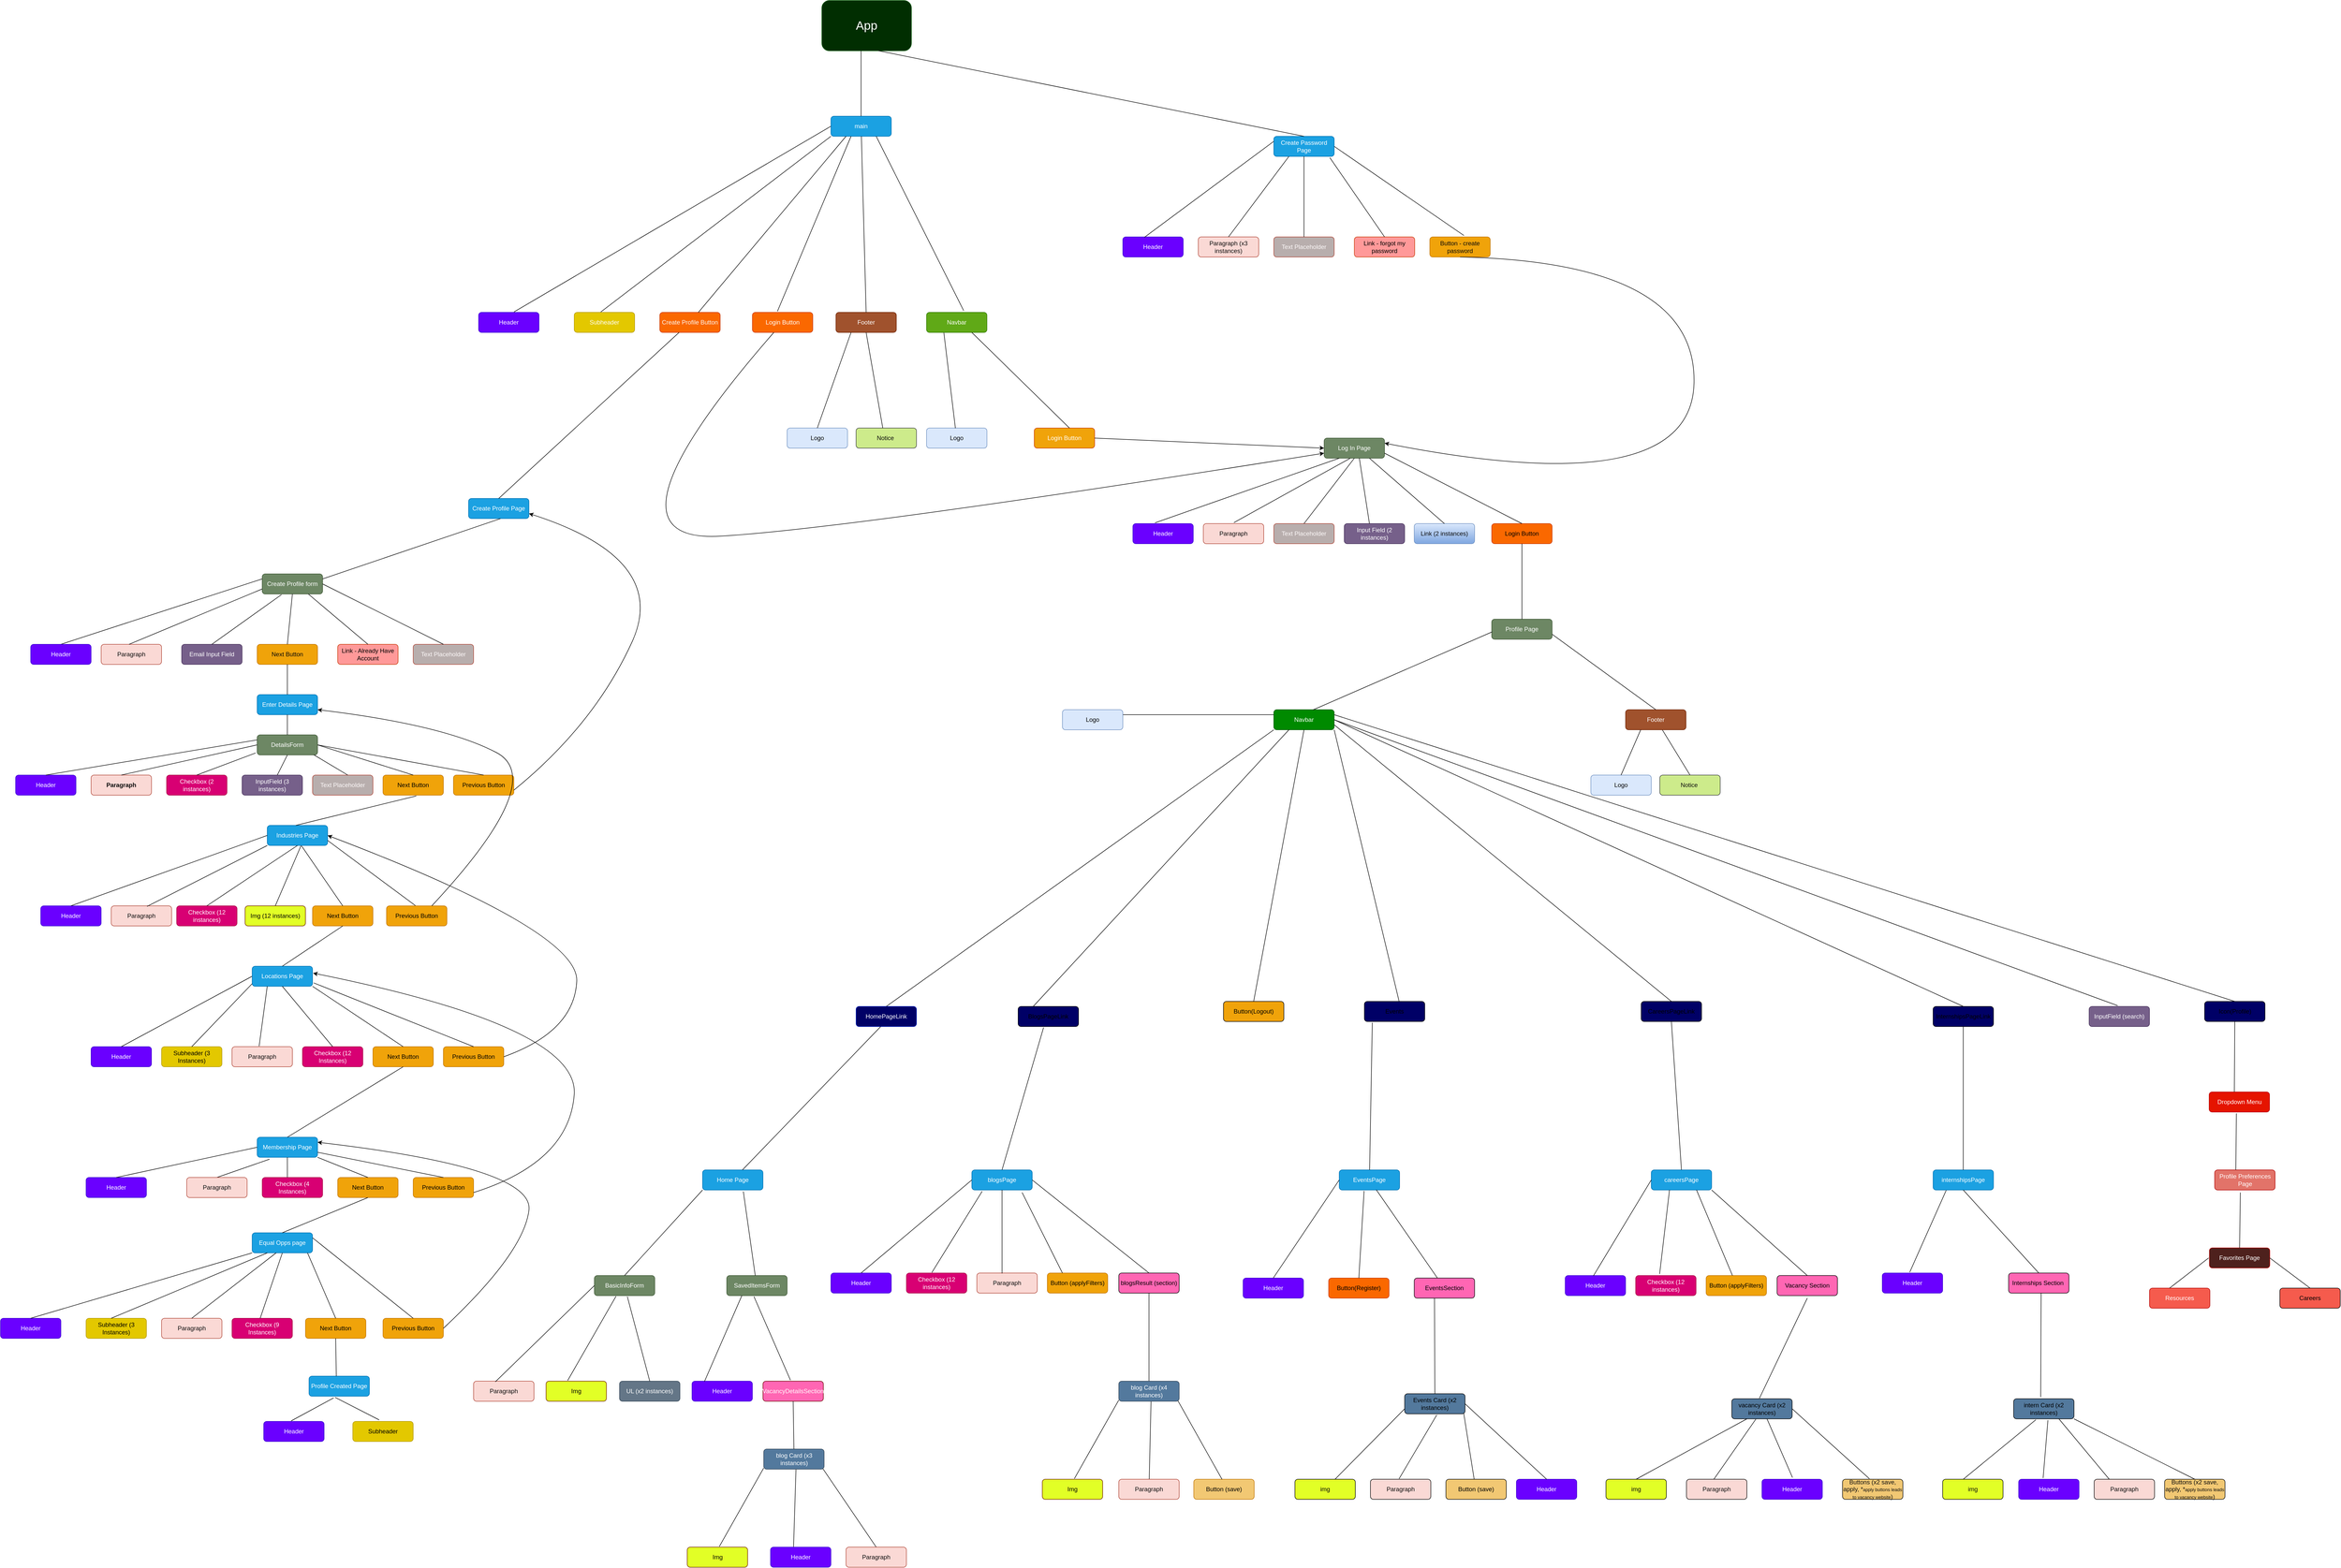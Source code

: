 <mxfile>
    <diagram id="VIl5O7qwyzErXvZalzum" name="Page-1">
        <mxGraphModel dx="7896" dy="3660" grid="1" gridSize="10" guides="1" tooltips="1" connect="1" arrows="1" fold="1" page="1" pageScale="1" pageWidth="4681" pageHeight="3300" math="0" shadow="0">
            <root>
                <object label="" id="0">
                    <mxCell/>
                </object>
                <mxCell id="1" parent="0"/>
                <mxCell id="2" value="&lt;font style=&quot;font-size: 24px;&quot;&gt;App&lt;/font&gt;" style="rounded=1;whiteSpace=wrap;html=1;fillColor=#012E01;fontColor=#ffffff;strokeColor=#005700;" parent="1" vertex="1">
                    <mxGeometry x="1652" y="90" width="178" height="100" as="geometry"/>
                </mxCell>
                <mxCell id="8" value="main" style="rounded=1;whiteSpace=wrap;html=1;fillColor=#1ba1e2;strokeColor=#006EAF;fontColor=#ffffff;" parent="1" vertex="1">
                    <mxGeometry x="1670" y="320" width="120" height="40" as="geometry"/>
                </mxCell>
                <mxCell id="13" value="&lt;font color=&quot;#ffffff&quot;&gt;Login Button&lt;/font&gt;" style="rounded=1;whiteSpace=wrap;html=1;fillColor=#f0a30a;fontColor=#000000;strokeColor=#C73500;" parent="1" vertex="1">
                    <mxGeometry x="2074" y="940" width="120" height="40" as="geometry"/>
                </mxCell>
                <mxCell id="14" value="&lt;font color=&quot;#fcf7f7&quot;&gt;Create Profile Button&lt;/font&gt;" style="rounded=1;whiteSpace=wrap;html=1;fillColor=#fa6800;fontColor=#000000;strokeColor=#C73500;" parent="1" vertex="1">
                    <mxGeometry x="1330" y="710" width="120" height="40" as="geometry"/>
                </mxCell>
                <mxCell id="18" value="Create Profile Page" style="rounded=1;whiteSpace=wrap;html=1;fillColor=#1ba1e2;fontColor=#ffffff;strokeColor=#006EAF;" parent="1" vertex="1">
                    <mxGeometry x="950" y="1080" width="120" height="40" as="geometry"/>
                </mxCell>
                <mxCell id="20" value="Create Profile form" style="rounded=1;whiteSpace=wrap;html=1;fillColor=#6d8764;fontColor=#ffffff;strokeColor=#3A5431;" parent="1" vertex="1">
                    <mxGeometry x="540" y="1230" width="120" height="40" as="geometry"/>
                </mxCell>
                <mxCell id="22" value="Email Input Field" style="rounded=1;whiteSpace=wrap;html=1;fillColor=#76608a;fontColor=#ffffff;strokeColor=#432D57;" parent="1" vertex="1">
                    <mxGeometry x="380" y="1370" width="120" height="40" as="geometry"/>
                </mxCell>
                <mxCell id="23" value="&lt;font color=&quot;#0a0a0a&quot;&gt;Next Button&lt;/font&gt;" style="rounded=1;whiteSpace=wrap;html=1;fillColor=#f0a30a;fontColor=#000000;strokeColor=#BD7000;" parent="1" vertex="1">
                    <mxGeometry x="530" y="1370" width="120" height="40" as="geometry"/>
                </mxCell>
                <mxCell id="24" value="Enter Details Page" style="rounded=1;whiteSpace=wrap;html=1;fillColor=#1ba1e2;fontColor=#ffffff;strokeColor=#006EAF;" parent="1" vertex="1">
                    <mxGeometry x="530" y="1470" width="120" height="40" as="geometry"/>
                </mxCell>
                <mxCell id="25" value="Header" style="rounded=1;whiteSpace=wrap;html=1;fillColor=#6a00ff;fontColor=#ffffff;strokeColor=#3700CC;" parent="1" vertex="1">
                    <mxGeometry x="50" y="1630" width="120" height="40" as="geometry"/>
                </mxCell>
                <mxCell id="26" value="DetailsForm" style="rounded=1;whiteSpace=wrap;html=1;fillColor=#6d8764;fontColor=#ffffff;strokeColor=#3A5431;" parent="1" vertex="1">
                    <mxGeometry x="530" y="1550" width="120" height="40" as="geometry"/>
                </mxCell>
                <mxCell id="29" value="" style="endArrow=none;html=1;entryX=0.438;entryY=1;entryDx=0;entryDy=0;exitX=0.5;exitY=0;exitDx=0;exitDy=0;entryPerimeter=0;" parent="1" source="8" target="2" edge="1">
                    <mxGeometry width="50" height="50" relative="1" as="geometry">
                        <mxPoint x="1210" y="1210" as="sourcePoint"/>
                        <mxPoint x="1224" y="1020" as="targetPoint"/>
                    </mxGeometry>
                </mxCell>
                <mxCell id="31" value="" style="endArrow=none;html=1;entryX=0;entryY=0.5;entryDx=0;entryDy=0;exitX=0.586;exitY=-0.021;exitDx=0;exitDy=0;exitPerimeter=0;" parent="1" source="128" target="8" edge="1">
                    <mxGeometry width="50" height="50" relative="1" as="geometry">
                        <mxPoint x="567.5" y="960" as="sourcePoint"/>
                        <mxPoint x="1070" y="910" as="targetPoint"/>
                    </mxGeometry>
                </mxCell>
                <mxCell id="32" value="" style="endArrow=none;html=1;entryX=0;entryY=1;entryDx=0;entryDy=0;exitX=0.44;exitY=-0.019;exitDx=0;exitDy=0;exitPerimeter=0;" parent="1" source="127" target="8" edge="1">
                    <mxGeometry width="50" height="50" relative="1" as="geometry">
                        <mxPoint x="690.005" y="930" as="sourcePoint"/>
                        <mxPoint x="1070" y="910" as="targetPoint"/>
                    </mxGeometry>
                </mxCell>
                <mxCell id="33" value="" style="endArrow=none;html=1;entryX=0.25;entryY=1;entryDx=0;entryDy=0;" parent="1" source="14" target="8" edge="1">
                    <mxGeometry width="50" height="50" relative="1" as="geometry">
                        <mxPoint x="793.733" y="950" as="sourcePoint"/>
                        <mxPoint x="910" y="880" as="targetPoint"/>
                    </mxGeometry>
                </mxCell>
                <mxCell id="41" value="" style="endArrow=none;html=1;exitX=0.5;exitY=0;exitDx=0;exitDy=0;" parent="1" source="18" target="14" edge="1">
                    <mxGeometry width="50" height="50" relative="1" as="geometry">
                        <mxPoint x="540" y="1260" as="sourcePoint"/>
                        <mxPoint x="590" y="1210" as="targetPoint"/>
                    </mxGeometry>
                </mxCell>
                <mxCell id="43" value="" style="endArrow=none;html=1;exitX=1;exitY=0.25;exitDx=0;exitDy=0;entryX=0.529;entryY=1.002;entryDx=0;entryDy=0;entryPerimeter=0;" parent="1" source="20" target="18" edge="1">
                    <mxGeometry width="50" height="50" relative="1" as="geometry">
                        <mxPoint x="410" y="1230" as="sourcePoint"/>
                        <mxPoint x="420" y="1180" as="targetPoint"/>
                    </mxGeometry>
                </mxCell>
                <mxCell id="44" value="" style="endArrow=none;html=1;exitX=0.5;exitY=0;exitDx=0;exitDy=0;entryX=0;entryY=0.25;entryDx=0;entryDy=0;" parent="1" source="355" target="20" edge="1">
                    <mxGeometry width="50" height="50" relative="1" as="geometry">
                        <mxPoint x="290" y="1370" as="sourcePoint"/>
                        <mxPoint x="480" y="1350" as="targetPoint"/>
                    </mxGeometry>
                </mxCell>
                <mxCell id="45" value="" style="endArrow=none;html=1;exitX=0.5;exitY=0;exitDx=0;exitDy=0;entryX=0.319;entryY=1.032;entryDx=0;entryDy=0;entryPerimeter=0;" parent="1" source="22" edge="1" target="20">
                    <mxGeometry width="50" height="50" relative="1" as="geometry">
                        <mxPoint x="430" y="1400" as="sourcePoint"/>
                        <mxPoint x="550" y="1290" as="targetPoint"/>
                    </mxGeometry>
                </mxCell>
                <mxCell id="46" value="" style="endArrow=none;html=1;entryX=0.5;entryY=1;entryDx=0;entryDy=0;exitX=0.5;exitY=0;exitDx=0;exitDy=0;" parent="1" source="23" target="20" edge="1">
                    <mxGeometry width="50" height="50" relative="1" as="geometry">
                        <mxPoint x="430" y="1400" as="sourcePoint"/>
                        <mxPoint x="480" y="1350" as="targetPoint"/>
                    </mxGeometry>
                </mxCell>
                <mxCell id="47" value="Link - Already Have Account" style="rounded=1;whiteSpace=wrap;html=1;fillColor=#FF9999;fontColor=#000000;strokeColor=#C73500;" parent="1" vertex="1">
                    <mxGeometry x="690" y="1370" width="120" height="40" as="geometry"/>
                </mxCell>
                <mxCell id="48" value="" style="endArrow=none;html=1;entryX=0.5;entryY=0;entryDx=0;entryDy=0;exitX=0.766;exitY=1.007;exitDx=0;exitDy=0;exitPerimeter=0;" parent="1" target="47" edge="1" source="20">
                    <mxGeometry width="50" height="50" relative="1" as="geometry">
                        <mxPoint x="550" y="1290" as="sourcePoint"/>
                        <mxPoint x="660" y="1360" as="targetPoint"/>
                    </mxGeometry>
                </mxCell>
                <mxCell id="49" value="" style="endArrow=none;html=1;exitX=0.5;exitY=1;exitDx=0;exitDy=0;" parent="1" source="23" target="24" edge="1">
                    <mxGeometry width="50" height="50" relative="1" as="geometry">
                        <mxPoint x="570" y="1400" as="sourcePoint"/>
                        <mxPoint x="620" y="1350" as="targetPoint"/>
                    </mxGeometry>
                </mxCell>
                <mxCell id="50" value="" style="endArrow=none;html=1;exitX=0.5;exitY=1;exitDx=0;exitDy=0;" parent="1" source="24" target="26" edge="1">
                    <mxGeometry width="50" height="50" relative="1" as="geometry">
                        <mxPoint x="600" y="1480" as="sourcePoint"/>
                        <mxPoint x="650" y="1430" as="targetPoint"/>
                    </mxGeometry>
                </mxCell>
                <mxCell id="51" value="" style="endArrow=none;html=1;exitX=0.5;exitY=0;exitDx=0;exitDy=0;entryX=0;entryY=0.25;entryDx=0;entryDy=0;" parent="1" source="25" target="26" edge="1">
                    <mxGeometry width="50" height="50" relative="1" as="geometry">
                        <mxPoint x="460" y="1540" as="sourcePoint"/>
                        <mxPoint x="510" y="1490" as="targetPoint"/>
                    </mxGeometry>
                </mxCell>
                <mxCell id="53" value="InputField (3 instances)" style="rounded=1;whiteSpace=wrap;html=1;fillColor=#76608a;fontColor=#ffffff;strokeColor=#432D57;" parent="1" vertex="1">
                    <mxGeometry x="500" y="1630" width="120" height="40" as="geometry"/>
                </mxCell>
                <mxCell id="54" value="Checkbox (2 instances)" style="rounded=1;whiteSpace=wrap;html=1;fillColor=#d80073;strokeColor=#A50040;fontColor=#ffffff;" parent="1" vertex="1">
                    <mxGeometry x="350" y="1630" width="120" height="40" as="geometry"/>
                </mxCell>
                <mxCell id="55" value="Previous Button" style="rounded=1;whiteSpace=wrap;html=1;fillColor=#f0a30a;fontColor=#000000;strokeColor=#BD7000;" parent="1" vertex="1">
                    <mxGeometry x="920" y="1630" width="120" height="40" as="geometry"/>
                </mxCell>
                <mxCell id="56" value="Next Button" style="rounded=1;whiteSpace=wrap;html=1;fillColor=#f0a30a;fontColor=#000000;strokeColor=#BD7000;" parent="1" vertex="1">
                    <mxGeometry x="780" y="1630" width="120" height="40" as="geometry"/>
                </mxCell>
                <mxCell id="57" value="" style="endArrow=none;html=1;exitX=0.5;exitY=0;exitDx=0;exitDy=0;entryX=-0.025;entryY=0.901;entryDx=0;entryDy=0;entryPerimeter=0;" parent="1" source="54" target="26" edge="1">
                    <mxGeometry width="50" height="50" relative="1" as="geometry">
                        <mxPoint x="530" y="1610" as="sourcePoint"/>
                        <mxPoint x="540" y="1580" as="targetPoint"/>
                    </mxGeometry>
                </mxCell>
                <mxCell id="58" value="" style="endArrow=none;html=1;entryX=0.5;entryY=1;entryDx=0;entryDy=0;" parent="1" source="53" target="26" edge="1">
                    <mxGeometry width="50" height="50" relative="1" as="geometry">
                        <mxPoint x="530" y="1610" as="sourcePoint"/>
                        <mxPoint x="580" y="1560" as="targetPoint"/>
                    </mxGeometry>
                </mxCell>
                <mxCell id="60" value="" style="endArrow=none;html=1;exitX=1;exitY=0.5;exitDx=0;exitDy=0;entryX=0.5;entryY=0;entryDx=0;entryDy=0;" parent="1" source="26" target="55" edge="1">
                    <mxGeometry width="50" height="50" relative="1" as="geometry">
                        <mxPoint x="720" y="1560" as="sourcePoint"/>
                        <mxPoint x="770" y="1510" as="targetPoint"/>
                    </mxGeometry>
                </mxCell>
                <mxCell id="61" value="" style="endArrow=none;html=1;exitX=1;exitY=0.5;exitDx=0;exitDy=0;entryX=0.5;entryY=0;entryDx=0;entryDy=0;" parent="1" source="26" target="56" edge="1">
                    <mxGeometry width="50" height="50" relative="1" as="geometry">
                        <mxPoint x="720" y="1560" as="sourcePoint"/>
                        <mxPoint x="770" y="1510" as="targetPoint"/>
                    </mxGeometry>
                </mxCell>
                <mxCell id="63" value="Industries Page" style="rounded=1;whiteSpace=wrap;html=1;fillColor=#1ba1e2;fontColor=#ffffff;strokeColor=#006EAF;" parent="1" vertex="1">
                    <mxGeometry x="550" y="1730" width="120" height="40" as="geometry"/>
                </mxCell>
                <mxCell id="64" value="Checkbox (12 instances)" style="rounded=1;whiteSpace=wrap;html=1;fillColor=#d80073;fontColor=#ffffff;strokeColor=#A50040;" parent="1" vertex="1">
                    <mxGeometry x="370" y="1890" width="120" height="40" as="geometry"/>
                </mxCell>
                <mxCell id="65" value="Next Button" style="rounded=1;whiteSpace=wrap;html=1;fillColor=#f0a30a;fontColor=#000000;strokeColor=#BD7000;" parent="1" vertex="1">
                    <mxGeometry x="640" y="1890" width="120" height="40" as="geometry"/>
                </mxCell>
                <mxCell id="66" value="Previous Button" style="rounded=1;whiteSpace=wrap;html=1;fillColor=#f0a30a;fontColor=#000000;strokeColor=#BD7000;" parent="1" vertex="1">
                    <mxGeometry x="787" y="1890" width="120" height="40" as="geometry"/>
                </mxCell>
                <mxCell id="67" value="" style="endArrow=none;html=1;entryX=0.551;entryY=1.037;entryDx=0;entryDy=0;entryPerimeter=0;exitX=0.474;exitY=-0.001;exitDx=0;exitDy=0;exitPerimeter=0;" parent="1" source="63" target="56" edge="1">
                    <mxGeometry width="50" height="50" relative="1" as="geometry">
                        <mxPoint x="896" y="1760" as="sourcePoint"/>
                        <mxPoint x="850" y="1690" as="targetPoint"/>
                    </mxGeometry>
                </mxCell>
                <mxCell id="68" value="" style="endArrow=none;html=1;exitX=0.5;exitY=0;exitDx=0;exitDy=0;entryX=0.5;entryY=1;entryDx=0;entryDy=0;" parent="1" source="64" target="63" edge="1">
                    <mxGeometry width="50" height="50" relative="1" as="geometry">
                        <mxPoint x="830" y="1750" as="sourcePoint"/>
                        <mxPoint x="880" y="1700" as="targetPoint"/>
                    </mxGeometry>
                </mxCell>
                <mxCell id="69" value="" style="endArrow=none;html=1;exitX=0.478;exitY=-0.012;exitDx=0;exitDy=0;exitPerimeter=0;entryX=1;entryY=0.75;entryDx=0;entryDy=0;" parent="1" source="66" target="63" edge="1">
                    <mxGeometry width="50" height="50" relative="1" as="geometry">
                        <mxPoint x="1250" y="1830" as="sourcePoint"/>
                        <mxPoint x="956.84" y="1770.8" as="targetPoint"/>
                    </mxGeometry>
                </mxCell>
                <mxCell id="70" value="" style="endArrow=none;html=1;entryX=0.569;entryY=1.023;entryDx=0;entryDy=0;exitX=0.5;exitY=0;exitDx=0;exitDy=0;entryPerimeter=0;" parent="1" source="65" target="63" edge="1">
                    <mxGeometry width="50" height="50" relative="1" as="geometry">
                        <mxPoint x="910" y="1830" as="sourcePoint"/>
                        <mxPoint x="960" y="1780" as="targetPoint"/>
                    </mxGeometry>
                </mxCell>
                <mxCell id="71" value="Header" style="rounded=1;whiteSpace=wrap;html=1;fillColor=#6a00ff;fontColor=#ffffff;strokeColor=#3700CC;" parent="1" vertex="1">
                    <mxGeometry x="100" y="1890" width="120" height="40" as="geometry"/>
                </mxCell>
                <mxCell id="72" value="" style="endArrow=none;html=1;exitX=0.5;exitY=0;exitDx=0;exitDy=0;entryX=0;entryY=0.5;entryDx=0;entryDy=0;" parent="1" source="71" target="63" edge="1">
                    <mxGeometry width="50" height="50" relative="1" as="geometry">
                        <mxPoint x="700" y="1920" as="sourcePoint"/>
                        <mxPoint x="750" y="1870" as="targetPoint"/>
                    </mxGeometry>
                </mxCell>
                <mxCell id="73" value="Header" style="rounded=1;whiteSpace=wrap;html=1;fillColor=#6a00ff;fontColor=#ffffff;strokeColor=#3700CC;" parent="1" vertex="1">
                    <mxGeometry x="200" y="2170" width="120" height="40" as="geometry"/>
                </mxCell>
                <mxCell id="74" value="Subheader (3 Instances)" style="rounded=1;whiteSpace=wrap;html=1;fillColor=#e3c800;fontColor=#000000;strokeColor=#B09500;" parent="1" vertex="1">
                    <mxGeometry x="340" y="2170" width="120" height="40" as="geometry"/>
                </mxCell>
                <mxCell id="75" value="Checkbox (12 Instances)" style="rounded=1;whiteSpace=wrap;html=1;fillColor=#d80073;fontColor=#ffffff;strokeColor=#A50040;" parent="1" vertex="1">
                    <mxGeometry x="620" y="2170" width="120" height="40" as="geometry"/>
                </mxCell>
                <mxCell id="77" value="Previous Button" style="rounded=1;whiteSpace=wrap;html=1;fillColor=#f0a30a;fontColor=#000000;strokeColor=#BD7000;" parent="1" vertex="1">
                    <mxGeometry x="900" y="2170" width="120" height="40" as="geometry"/>
                </mxCell>
                <mxCell id="78" value="Next Button" style="rounded=1;whiteSpace=wrap;html=1;fillColor=#f0a30a;fontColor=#000000;strokeColor=#BD7000;" parent="1" vertex="1">
                    <mxGeometry x="760" y="2170" width="120" height="40" as="geometry"/>
                </mxCell>
                <mxCell id="79" value="" style="endArrow=none;html=1;entryX=0;entryY=0.5;entryDx=0;entryDy=0;exitX=0.5;exitY=0;exitDx=0;exitDy=0;" parent="1" source="73" target="84" edge="1">
                    <mxGeometry width="50" height="50" relative="1" as="geometry">
                        <mxPoint x="725" y="1990" as="sourcePoint"/>
                        <mxPoint x="775" y="1940" as="targetPoint"/>
                    </mxGeometry>
                </mxCell>
                <mxCell id="84" value="Locations Page" style="rounded=1;whiteSpace=wrap;html=1;fillColor=#1ba1e2;fontColor=#ffffff;strokeColor=#006EAF;" parent="1" vertex="1">
                    <mxGeometry x="520" y="2010" width="120" height="40" as="geometry"/>
                </mxCell>
                <mxCell id="86" value="" style="endArrow=none;html=1;entryX=0.5;entryY=1;entryDx=0;entryDy=0;exitX=0.5;exitY=0;exitDx=0;exitDy=0;" parent="1" source="84" target="65" edge="1">
                    <mxGeometry width="50" height="50" relative="1" as="geometry">
                        <mxPoint x="670" y="1880" as="sourcePoint"/>
                        <mxPoint x="720" y="1830" as="targetPoint"/>
                    </mxGeometry>
                </mxCell>
                <mxCell id="87" value="" style="endArrow=none;html=1;entryX=-0.001;entryY=0.874;entryDx=0;entryDy=0;exitX=0.5;exitY=0;exitDx=0;exitDy=0;entryPerimeter=0;" parent="1" source="74" target="84" edge="1">
                    <mxGeometry width="50" height="50" relative="1" as="geometry">
                        <mxPoint x="530" y="2160" as="sourcePoint"/>
                        <mxPoint x="580" y="2110" as="targetPoint"/>
                    </mxGeometry>
                </mxCell>
                <mxCell id="88" value="" style="endArrow=none;html=1;entryX=0.5;entryY=1;entryDx=0;entryDy=0;exitX=0.5;exitY=0;exitDx=0;exitDy=0;" parent="1" source="75" target="84" edge="1">
                    <mxGeometry width="50" height="50" relative="1" as="geometry">
                        <mxPoint x="530" y="2160" as="sourcePoint"/>
                        <mxPoint x="580" y="2110" as="targetPoint"/>
                    </mxGeometry>
                </mxCell>
                <mxCell id="89" value="" style="endArrow=none;html=1;entryX=1.019;entryY=0.829;entryDx=0;entryDy=0;exitX=0.5;exitY=0;exitDx=0;exitDy=0;entryPerimeter=0;" parent="1" source="77" target="84" edge="1">
                    <mxGeometry width="50" height="50" relative="1" as="geometry">
                        <mxPoint x="730" y="2150" as="sourcePoint"/>
                        <mxPoint x="780" y="2100" as="targetPoint"/>
                    </mxGeometry>
                </mxCell>
                <mxCell id="90" value="" style="endArrow=none;html=1;entryX=1;entryY=1;entryDx=0;entryDy=0;exitX=0.5;exitY=0;exitDx=0;exitDy=0;" parent="1" source="78" target="84" edge="1">
                    <mxGeometry width="50" height="50" relative="1" as="geometry">
                        <mxPoint x="730" y="2150" as="sourcePoint"/>
                        <mxPoint x="780" y="2100" as="targetPoint"/>
                    </mxGeometry>
                </mxCell>
                <mxCell id="91" value="Membership Page" style="rounded=1;whiteSpace=wrap;html=1;fillColor=#1ba1e2;fontColor=#ffffff;strokeColor=#006EAF;" parent="1" vertex="1">
                    <mxGeometry x="530" y="2350" width="120" height="40" as="geometry"/>
                </mxCell>
                <mxCell id="92" value="Header" style="rounded=1;whiteSpace=wrap;html=1;fillColor=#6a00ff;fontColor=#ffffff;strokeColor=#3700CC;" parent="1" vertex="1">
                    <mxGeometry x="190" y="2430" width="120" height="40" as="geometry"/>
                </mxCell>
                <mxCell id="93" value="Checkbox (4 Instances)" style="rounded=1;whiteSpace=wrap;html=1;fillColor=#d80073;fontColor=#ffffff;strokeColor=#A50040;" parent="1" vertex="1">
                    <mxGeometry x="540" y="2430" width="120" height="40" as="geometry"/>
                </mxCell>
                <mxCell id="94" value="Next Button" style="rounded=1;whiteSpace=wrap;html=1;fillColor=#f0a30a;fontColor=#000000;strokeColor=#BD7000;" parent="1" vertex="1">
                    <mxGeometry x="690" y="2430" width="120" height="40" as="geometry"/>
                </mxCell>
                <mxCell id="95" value="Previous Button" style="rounded=1;whiteSpace=wrap;html=1;fillColor=#f0a30a;fontColor=#000000;strokeColor=#BD7000;" parent="1" vertex="1">
                    <mxGeometry x="840" y="2430" width="120" height="40" as="geometry"/>
                </mxCell>
                <mxCell id="96" value="" style="endArrow=none;html=1;entryX=0.5;entryY=1;entryDx=0;entryDy=0;exitX=0.5;exitY=0;exitDx=0;exitDy=0;" parent="1" source="91" target="78" edge="1">
                    <mxGeometry width="50" height="50" relative="1" as="geometry">
                        <mxPoint x="520" y="2310" as="sourcePoint"/>
                        <mxPoint x="570" y="2260" as="targetPoint"/>
                    </mxGeometry>
                </mxCell>
                <mxCell id="97" value="" style="endArrow=none;html=1;entryX=0.5;entryY=0;entryDx=0;entryDy=0;exitX=0.204;exitY=1.093;exitDx=0;exitDy=0;exitPerimeter=0;" parent="1" source="91" target="373" edge="1">
                    <mxGeometry width="50" height="50" relative="1" as="geometry">
                        <mxPoint x="580" y="2370" as="sourcePoint"/>
                        <mxPoint x="630" y="2320" as="targetPoint"/>
                    </mxGeometry>
                </mxCell>
                <mxCell id="98" value="" style="endArrow=none;html=1;entryX=0.417;entryY=0;entryDx=0;entryDy=0;exitX=0.5;exitY=1;exitDx=0;exitDy=0;entryPerimeter=0;" parent="1" source="91" target="93" edge="1">
                    <mxGeometry width="50" height="50" relative="1" as="geometry">
                        <mxPoint x="580" y="2370" as="sourcePoint"/>
                        <mxPoint x="630" y="2320" as="targetPoint"/>
                    </mxGeometry>
                </mxCell>
                <mxCell id="99" value="" style="endArrow=none;html=1;entryX=1;entryY=0.75;entryDx=0;entryDy=0;exitX=0.5;exitY=0;exitDx=0;exitDy=0;" parent="1" source="95" target="91" edge="1">
                    <mxGeometry width="50" height="50" relative="1" as="geometry">
                        <mxPoint x="660" y="2440" as="sourcePoint"/>
                        <mxPoint x="710" y="2390" as="targetPoint"/>
                    </mxGeometry>
                </mxCell>
                <mxCell id="100" value="" style="endArrow=none;html=1;entryX=1;entryY=1;entryDx=0;entryDy=0;exitX=0.5;exitY=0;exitDx=0;exitDy=0;" parent="1" source="94" target="91" edge="1">
                    <mxGeometry width="50" height="50" relative="1" as="geometry">
                        <mxPoint x="800" y="2450" as="sourcePoint"/>
                        <mxPoint x="850" y="2400" as="targetPoint"/>
                    </mxGeometry>
                </mxCell>
                <mxCell id="101" value="Equal Opps page" style="rounded=1;whiteSpace=wrap;html=1;fillColor=#1ba1e2;fontColor=#ffffff;strokeColor=#006EAF;" parent="1" vertex="1">
                    <mxGeometry x="520" y="2540" width="120" height="40" as="geometry"/>
                </mxCell>
                <mxCell id="102" value="Header" style="rounded=1;whiteSpace=wrap;html=1;fillColor=#6a00ff;fontColor=#ffffff;strokeColor=#3700CC;" parent="1" vertex="1">
                    <mxGeometry x="20" y="2710" width="120" height="40" as="geometry"/>
                </mxCell>
                <mxCell id="103" value="Subheader (3 Instances)" style="rounded=1;whiteSpace=wrap;html=1;fillColor=#e3c800;fontColor=#000000;strokeColor=#B09500;" parent="1" vertex="1">
                    <mxGeometry x="190" y="2710" width="120" height="40" as="geometry"/>
                </mxCell>
                <mxCell id="104" value="Checkbox (9 Instances)" style="rounded=1;whiteSpace=wrap;html=1;fillColor=#d80073;fontColor=#ffffff;strokeColor=#A50040;" parent="1" vertex="1">
                    <mxGeometry x="480" y="2710" width="120" height="40" as="geometry"/>
                </mxCell>
                <mxCell id="105" value="Previous Button" style="rounded=1;whiteSpace=wrap;html=1;fillColor=#f0a30a;fontColor=#000000;strokeColor=#BD7000;" parent="1" vertex="1">
                    <mxGeometry x="780" y="2710" width="120" height="40" as="geometry"/>
                </mxCell>
                <mxCell id="106" value="Next Button" style="rounded=1;whiteSpace=wrap;html=1;fillColor=#f0a30a;fontColor=#000000;strokeColor=#BD7000;" parent="1" vertex="1">
                    <mxGeometry x="626" y="2710" width="120" height="40" as="geometry"/>
                </mxCell>
                <mxCell id="107" value="" style="endArrow=none;html=1;entryX=0.5;entryY=1;entryDx=0;entryDy=0;exitX=0.5;exitY=0;exitDx=0;exitDy=0;" parent="1" source="101" target="94" edge="1">
                    <mxGeometry width="50" height="50" relative="1" as="geometry">
                        <mxPoint x="620" y="2570" as="sourcePoint"/>
                        <mxPoint x="670" y="2520" as="targetPoint"/>
                    </mxGeometry>
                </mxCell>
                <mxCell id="108" value="" style="endArrow=none;html=1;exitX=0;exitY=1;exitDx=0;exitDy=0;entryX=0.5;entryY=0;entryDx=0;entryDy=0;" parent="1" source="101" target="102" edge="1">
                    <mxGeometry width="50" height="50" relative="1" as="geometry">
                        <mxPoint x="620" y="2570" as="sourcePoint"/>
                        <mxPoint x="670" y="2520" as="targetPoint"/>
                    </mxGeometry>
                </mxCell>
                <mxCell id="109" value="" style="endArrow=none;html=1;exitX=0.25;exitY=1;exitDx=0;exitDy=0;entryX=0.417;entryY=0;entryDx=0;entryDy=0;entryPerimeter=0;" parent="1" source="101" target="103" edge="1">
                    <mxGeometry width="50" height="50" relative="1" as="geometry">
                        <mxPoint x="620" y="2570" as="sourcePoint"/>
                        <mxPoint x="580" y="2630" as="targetPoint"/>
                    </mxGeometry>
                </mxCell>
                <mxCell id="110" value="" style="endArrow=none;html=1;exitX=0.467;exitY=-0.004;exitDx=0;exitDy=0;exitPerimeter=0;entryX=0.5;entryY=1;entryDx=0;entryDy=0;" parent="1" source="104" target="101" edge="1">
                    <mxGeometry width="50" height="50" relative="1" as="geometry">
                        <mxPoint x="700" y="2630" as="sourcePoint"/>
                        <mxPoint x="750" y="2580" as="targetPoint"/>
                    </mxGeometry>
                </mxCell>
                <mxCell id="111" value="" style="endArrow=none;html=1;entryX=1;entryY=0.25;entryDx=0;entryDy=0;exitX=0.5;exitY=0;exitDx=0;exitDy=0;" parent="1" source="105" target="101" edge="1">
                    <mxGeometry width="50" height="50" relative="1" as="geometry">
                        <mxPoint x="700" y="2630" as="sourcePoint"/>
                        <mxPoint x="750" y="2580" as="targetPoint"/>
                    </mxGeometry>
                </mxCell>
                <mxCell id="112" value="" style="endArrow=none;html=1;exitX=0.917;exitY=1;exitDx=0;exitDy=0;entryX=0.5;entryY=0;entryDx=0;entryDy=0;exitPerimeter=0;" parent="1" source="101" target="106" edge="1">
                    <mxGeometry width="50" height="50" relative="1" as="geometry">
                        <mxPoint x="810" y="2570" as="sourcePoint"/>
                        <mxPoint x="860" y="2520" as="targetPoint"/>
                    </mxGeometry>
                </mxCell>
                <mxCell id="114" value="Profile Created Page" style="rounded=1;whiteSpace=wrap;html=1;fillColor=#1ba1e2;fontColor=#ffffff;strokeColor=#006EAF;" parent="1" vertex="1">
                    <mxGeometry x="633" y="2825" width="120" height="40" as="geometry"/>
                </mxCell>
                <mxCell id="115" value="" style="endArrow=none;html=1;entryX=0.5;entryY=1;entryDx=0;entryDy=0;exitX=0.452;exitY=0.004;exitDx=0;exitDy=0;exitPerimeter=0;" parent="1" source="114" target="106" edge="1">
                    <mxGeometry width="50" height="50" relative="1" as="geometry">
                        <mxPoint x="763" y="2810" as="sourcePoint"/>
                        <mxPoint x="813" y="2760" as="targetPoint"/>
                    </mxGeometry>
                </mxCell>
                <mxCell id="116" value="Header" style="rounded=1;whiteSpace=wrap;html=1;fillColor=#6a00ff;fontColor=#ffffff;strokeColor=#3700CC;" parent="1" vertex="1">
                    <mxGeometry x="543" y="2915" width="120" height="40" as="geometry"/>
                </mxCell>
                <mxCell id="117" value="Subheader" style="rounded=1;whiteSpace=wrap;html=1;fillColor=#e3c800;fontColor=#000000;strokeColor=#B09500;" parent="1" vertex="1">
                    <mxGeometry x="720" y="2915" width="120" height="40" as="geometry"/>
                </mxCell>
                <mxCell id="118" value="" style="endArrow=none;html=1;entryX=0.455;entryY=-0.025;entryDx=0;entryDy=0;entryPerimeter=0;exitX=0.408;exitY=1.083;exitDx=0;exitDy=0;exitPerimeter=0;" parent="1" source="114" target="116" edge="1">
                    <mxGeometry width="50" height="50" relative="1" as="geometry">
                        <mxPoint x="673" y="2875" as="sourcePoint"/>
                        <mxPoint x="723" y="2825" as="targetPoint"/>
                    </mxGeometry>
                </mxCell>
                <mxCell id="120" value="" style="endArrow=none;html=1;entryX=0.436;entryY=-0.075;entryDx=0;entryDy=0;entryPerimeter=0;exitX=0.433;exitY=1.058;exitDx=0;exitDy=0;exitPerimeter=0;" parent="1" source="114" target="117" edge="1">
                    <mxGeometry width="50" height="50" relative="1" as="geometry">
                        <mxPoint x="673" y="2875" as="sourcePoint"/>
                        <mxPoint x="723" y="2825" as="targetPoint"/>
                    </mxGeometry>
                </mxCell>
                <mxCell id="127" value="&lt;span style=&quot;color: rgb(255, 255, 255);&quot;&gt;Subheader&lt;/span&gt;" style="rounded=1;whiteSpace=wrap;html=1;fillColor=#e3c800;fontColor=#000000;strokeColor=#B09500;" parent="1" vertex="1">
                    <mxGeometry x="1160" y="710" width="120" height="40" as="geometry"/>
                </mxCell>
                <mxCell id="128" value="&lt;span style=&quot;color: rgb(255, 255, 255);&quot;&gt;Header&lt;/span&gt;" style="rounded=1;whiteSpace=wrap;html=1;fillColor=#6a00ff;fontColor=#ffffff;strokeColor=#3700CC;" parent="1" vertex="1">
                    <mxGeometry x="970" y="710" width="120" height="40" as="geometry"/>
                </mxCell>
                <mxCell id="130" value="Footer" style="rounded=1;whiteSpace=wrap;html=1;fillColor=#a0522d;fontColor=#ffffff;strokeColor=#6D1F00;" parent="1" vertex="1">
                    <mxGeometry x="1680" y="710" width="120" height="40" as="geometry"/>
                </mxCell>
                <mxCell id="131" value="" style="endArrow=none;html=1;entryX=0.5;entryY=0;entryDx=0;entryDy=0;" parent="1" source="8" target="130" edge="1">
                    <mxGeometry width="50" height="50" relative="1" as="geometry">
                        <mxPoint x="1750" y="370" as="sourcePoint"/>
                        <mxPoint x="970" y="990" as="targetPoint"/>
                    </mxGeometry>
                </mxCell>
                <mxCell id="132" value="Log In Page" style="rounded=1;whiteSpace=wrap;html=1;fillColor=#6d8764;fontColor=#ffffff;strokeColor=#3A5431;" parent="1" vertex="1">
                    <mxGeometry x="2650" y="960" width="120" height="40" as="geometry"/>
                </mxCell>
                <mxCell id="133" value="Header" style="rounded=1;whiteSpace=wrap;html=1;fillColor=#6a00ff;fontColor=#ffffff;strokeColor=#3700CC;" parent="1" vertex="1">
                    <mxGeometry x="2270" y="1130" width="120" height="40" as="geometry"/>
                </mxCell>
                <mxCell id="134" value="" style="endArrow=none;html=1;exitX=0.367;exitY=-0.038;exitDx=0;exitDy=0;exitPerimeter=0;entryX=0.25;entryY=1;entryDx=0;entryDy=0;" parent="1" source="133" target="132" edge="1">
                    <mxGeometry width="50" height="50" relative="1" as="geometry">
                        <mxPoint x="2660" y="1090" as="sourcePoint"/>
                        <mxPoint x="2710" y="1040" as="targetPoint"/>
                    </mxGeometry>
                </mxCell>
                <mxCell id="135" value="Input Field (2 instances)" style="rounded=1;whiteSpace=wrap;html=1;fillColor=#76608a;fontColor=#ffffff;strokeColor=#432D57;" parent="1" vertex="1">
                    <mxGeometry x="2690" y="1130" width="120" height="40" as="geometry"/>
                </mxCell>
                <mxCell id="136" value="" style="endArrow=none;html=1;exitX=0.583;exitY=1;exitDx=0;exitDy=0;exitPerimeter=0;entryX=0.417;entryY=0;entryDx=0;entryDy=0;entryPerimeter=0;" parent="1" source="132" target="135" edge="1">
                    <mxGeometry width="50" height="50" relative="1" as="geometry">
                        <mxPoint x="2660" y="1090" as="sourcePoint"/>
                        <mxPoint x="2710" y="1040" as="targetPoint"/>
                    </mxGeometry>
                </mxCell>
                <mxCell id="138" value="&lt;font color=&quot;#0d0d0d&quot;&gt;Link (2 instances)&lt;/font&gt;" style="rounded=1;whiteSpace=wrap;html=1;fillColor=#dae8fc;gradientColor=#7ea6e0;strokeColor=#6c8ebf;" parent="1" vertex="1">
                    <mxGeometry x="2829" y="1130" width="120" height="40" as="geometry"/>
                </mxCell>
                <mxCell id="139" value="" style="endArrow=none;html=1;exitX=0.75;exitY=1;exitDx=0;exitDy=0;entryX=0.5;entryY=0;entryDx=0;entryDy=0;" parent="1" source="132" target="138" edge="1">
                    <mxGeometry width="50" height="50" relative="1" as="geometry">
                        <mxPoint x="2900" y="1290" as="sourcePoint"/>
                        <mxPoint x="2950" y="1240" as="targetPoint"/>
                    </mxGeometry>
                </mxCell>
                <mxCell id="140" value="Login Button" style="rounded=1;whiteSpace=wrap;html=1;fillColor=#fa6800;fontColor=#000000;strokeColor=#C73500;" parent="1" vertex="1">
                    <mxGeometry x="2983" y="1130" width="120" height="40" as="geometry"/>
                </mxCell>
                <mxCell id="141" value="" style="endArrow=none;html=1;exitX=0.5;exitY=0;exitDx=0;exitDy=0;entryX=1;entryY=0.75;entryDx=0;entryDy=0;" parent="1" source="140" target="132" edge="1">
                    <mxGeometry width="50" height="50" relative="1" as="geometry">
                        <mxPoint x="2530" y="1070" as="sourcePoint"/>
                        <mxPoint x="2580" y="1020" as="targetPoint"/>
                    </mxGeometry>
                </mxCell>
                <mxCell id="142" value="&lt;font color=&quot;#0d0d0d&quot;&gt;Paragraph&lt;/font&gt;" style="rounded=1;whiteSpace=wrap;html=1;fillColor=#fad9d5;strokeColor=#ae4132;" parent="1" vertex="1">
                    <mxGeometry x="2410" y="1130" width="120" height="40" as="geometry"/>
                </mxCell>
                <mxCell id="143" value="" style="endArrow=none;html=1;entryX=0.431;entryY=1.005;entryDx=0;entryDy=0;exitX=0.507;exitY=-0.05;exitDx=0;exitDy=0;exitPerimeter=0;entryPerimeter=0;" parent="1" source="142" target="132" edge="1">
                    <mxGeometry width="50" height="50" relative="1" as="geometry">
                        <mxPoint x="2530" y="1070" as="sourcePoint"/>
                        <mxPoint x="2580" y="1020" as="targetPoint"/>
                    </mxGeometry>
                </mxCell>
                <mxCell id="147" value="HomePageLink" style="rounded=1;whiteSpace=wrap;html=1;fillColor=#000066;fontColor=#ffffff;strokeColor=#001DBC;" parent="1" vertex="1">
                    <mxGeometry x="1720" y="2090" width="120" height="40" as="geometry"/>
                </mxCell>
                <mxCell id="148" value="BlogsPageLink" style="rounded=1;whiteSpace=wrap;html=1;fillColor=#000066;" parent="1" vertex="1">
                    <mxGeometry x="2042" y="2090" width="120" height="40" as="geometry"/>
                </mxCell>
                <mxCell id="149" value="Button(Logout)" style="rounded=1;whiteSpace=wrap;html=1;fillColor=#f0a30a;" parent="1" vertex="1">
                    <mxGeometry x="2450" y="2080" width="120" height="40" as="geometry"/>
                </mxCell>
                <mxCell id="150" value="Events" style="rounded=1;whiteSpace=wrap;html=1;fillColor=#000066;" parent="1" vertex="1">
                    <mxGeometry x="2730" y="2080" width="120" height="40" as="geometry"/>
                </mxCell>
                <mxCell id="151" value="InternshipsPageLink" style="rounded=1;whiteSpace=wrap;html=1;fillColor=#000066;" parent="1" vertex="1">
                    <mxGeometry x="3860" y="2090" width="120" height="40" as="geometry"/>
                </mxCell>
                <mxCell id="152" value="InputField (search)" style="rounded=1;whiteSpace=wrap;html=1;fillColor=#76608a;fontColor=#ffffff;strokeColor=#432D57;" parent="1" vertex="1">
                    <mxGeometry x="4170" y="2090" width="120" height="40" as="geometry"/>
                </mxCell>
                <mxCell id="153" value="Icon(Profile)" style="rounded=1;whiteSpace=wrap;html=1;fillColor=#000066;" parent="1" vertex="1">
                    <mxGeometry x="4399.5" y="2080" width="120" height="40" as="geometry"/>
                </mxCell>
                <mxCell id="154" value="Dropdown Menu" style="rounded=1;whiteSpace=wrap;html=1;fillColor=#e51400;fontColor=#ffffff;strokeColor=#B20000;" parent="1" vertex="1">
                    <mxGeometry x="4408.5" y="2260" width="120" height="40" as="geometry"/>
                </mxCell>
                <mxCell id="155" value="Profile Preferences Page" style="rounded=1;whiteSpace=wrap;html=1;fillColor=#e27369;fontColor=#ffffff;strokeColor=#B20000;" parent="1" vertex="1">
                    <mxGeometry x="4419.5" y="2415" width="120" height="40" as="geometry"/>
                </mxCell>
                <mxCell id="156" value="Favorites Page" style="rounded=1;whiteSpace=wrap;html=1;fillColor=#4e211d;fontColor=#ffffff;strokeColor=#B20000;" parent="1" vertex="1">
                    <mxGeometry x="4409" y="2570" width="120" height="40" as="geometry"/>
                </mxCell>
                <mxCell id="157" value="Resources" style="rounded=1;whiteSpace=wrap;html=1;fillColor=#f55b4d;fontColor=#ffffff;strokeColor=#B20000;" parent="1" vertex="1">
                    <mxGeometry x="4290" y="2650" width="120" height="40" as="geometry"/>
                </mxCell>
                <mxCell id="158" value="Careers" style="rounded=1;whiteSpace=wrap;html=1;fillColor=#f55b4d;" parent="1" vertex="1">
                    <mxGeometry x="4549" y="2650" width="120" height="40" as="geometry"/>
                </mxCell>
                <mxCell id="159" value="" style="endArrow=none;html=1;entryX=0.5;entryY=1;entryDx=0;entryDy=0;exitX=0.417;exitY=0;exitDx=0;exitDy=0;exitPerimeter=0;" parent="1" source="154" target="153" edge="1">
                    <mxGeometry width="50" height="50" relative="1" as="geometry">
                        <mxPoint x="4249.5" y="2690" as="sourcePoint"/>
                        <mxPoint x="4299.5" y="2640" as="targetPoint"/>
                    </mxGeometry>
                </mxCell>
                <mxCell id="160" value="" style="endArrow=none;html=1;exitX=0.451;exitY=1.068;exitDx=0;exitDy=0;exitPerimeter=0;entryX=0.35;entryY=0;entryDx=0;entryDy=0;entryPerimeter=0;" parent="1" source="154" target="155" edge="1">
                    <mxGeometry width="50" height="50" relative="1" as="geometry">
                        <mxPoint x="4489.5" y="2410" as="sourcePoint"/>
                        <mxPoint x="4450.5" y="2470" as="targetPoint"/>
                    </mxGeometry>
                </mxCell>
                <mxCell id="161" value="" style="endArrow=none;html=1;exitX=0.425;exitY=1.125;exitDx=0;exitDy=0;exitPerimeter=0;entryX=0.5;entryY=0;entryDx=0;entryDy=0;" parent="1" source="155" edge="1" target="156">
                    <mxGeometry width="50" height="50" relative="1" as="geometry">
                        <mxPoint x="4489.5" y="2660" as="sourcePoint"/>
                        <mxPoint x="4449.5" y="2810" as="targetPoint"/>
                    </mxGeometry>
                </mxCell>
                <mxCell id="162" value="" style="endArrow=none;html=1;entryX=0.5;entryY=0;entryDx=0;entryDy=0;exitX=1;exitY=0.5;exitDx=0;exitDy=0;" parent="1" source="156" target="158" edge="1">
                    <mxGeometry width="50" height="50" relative="1" as="geometry">
                        <mxPoint x="4479" y="2600" as="sourcePoint"/>
                        <mxPoint x="4529" y="2550" as="targetPoint"/>
                    </mxGeometry>
                </mxCell>
                <mxCell id="163" value="" style="endArrow=none;html=1;entryX=0.333;entryY=0;entryDx=0;entryDy=0;entryPerimeter=0;exitX=-0.012;exitY=0.501;exitDx=0;exitDy=0;exitPerimeter=0;" parent="1" source="156" target="157" edge="1">
                    <mxGeometry width="50" height="50" relative="1" as="geometry">
                        <mxPoint x="4420" y="2600" as="sourcePoint"/>
                        <mxPoint x="4470" y="2550" as="targetPoint"/>
                    </mxGeometry>
                </mxCell>
                <mxCell id="174" value="Navbar" style="rounded=1;whiteSpace=wrap;html=1;fillColor=#008a00;fontColor=#ffffff;strokeColor=#005700;" parent="1" vertex="1">
                    <mxGeometry x="2550" y="1500" width="120" height="40" as="geometry"/>
                </mxCell>
                <mxCell id="177" value="" style="endArrow=none;html=1;exitX=0;exitY=0.25;exitDx=0;exitDy=0;entryX=1;entryY=0.25;entryDx=0;entryDy=0;" parent="1" source="174" target="324" edge="1">
                    <mxGeometry width="50" height="50" relative="1" as="geometry">
                        <mxPoint x="2757" y="1860" as="sourcePoint"/>
                        <mxPoint x="1533.56" y="2090" as="targetPoint"/>
                    </mxGeometry>
                </mxCell>
                <mxCell id="178" value="" style="endArrow=none;html=1;exitX=0;exitY=1;exitDx=0;exitDy=0;entryX=0.5;entryY=0;entryDx=0;entryDy=0;" parent="1" source="174" target="147" edge="1">
                    <mxGeometry width="50" height="50" relative="1" as="geometry">
                        <mxPoint x="2777" y="1920" as="sourcePoint"/>
                        <mxPoint x="2827" y="1870" as="targetPoint"/>
                    </mxGeometry>
                </mxCell>
                <mxCell id="179" value="" style="endArrow=none;html=1;exitX=0.25;exitY=1;exitDx=0;exitDy=0;entryX=0.25;entryY=0;entryDx=0;entryDy=0;" parent="1" source="174" target="148" edge="1">
                    <mxGeometry width="50" height="50" relative="1" as="geometry">
                        <mxPoint x="2777" y="2240" as="sourcePoint"/>
                        <mxPoint x="2827" y="2190" as="targetPoint"/>
                    </mxGeometry>
                </mxCell>
                <mxCell id="180" value="" style="endArrow=none;html=1;exitX=0.5;exitY=1;exitDx=0;exitDy=0;entryX=0.5;entryY=0;entryDx=0;entryDy=0;" parent="1" source="174" target="149" edge="1">
                    <mxGeometry width="50" height="50" relative="1" as="geometry">
                        <mxPoint x="2777" y="2240" as="sourcePoint"/>
                        <mxPoint x="2827" y="2190" as="targetPoint"/>
                    </mxGeometry>
                </mxCell>
                <mxCell id="181" value="" style="endArrow=none;html=1;exitX=1;exitY=1;exitDx=0;exitDy=0;entryX=0.575;entryY=0;entryDx=0;entryDy=0;entryPerimeter=0;" parent="1" source="174" target="150" edge="1">
                    <mxGeometry width="50" height="50" relative="1" as="geometry">
                        <mxPoint x="2777" y="2240" as="sourcePoint"/>
                        <mxPoint x="2827" y="2190" as="targetPoint"/>
                    </mxGeometry>
                </mxCell>
                <mxCell id="182" value="" style="endArrow=none;html=1;exitX=1;exitY=0.5;exitDx=0;exitDy=0;entryX=0.5;entryY=0;entryDx=0;entryDy=0;" parent="1" source="174" target="151" edge="1">
                    <mxGeometry width="50" height="50" relative="1" as="geometry">
                        <mxPoint x="2777" y="2240" as="sourcePoint"/>
                        <mxPoint x="3710" y="2170" as="targetPoint"/>
                    </mxGeometry>
                </mxCell>
                <mxCell id="183" value="" style="endArrow=none;html=1;exitX=1;exitY=0.5;exitDx=0;exitDy=0;entryX=0.472;entryY=-0.04;entryDx=0;entryDy=0;entryPerimeter=0;" parent="1" source="174" target="152" edge="1">
                    <mxGeometry width="50" height="50" relative="1" as="geometry">
                        <mxPoint x="2777" y="2030" as="sourcePoint"/>
                        <mxPoint x="4020" y="2160" as="targetPoint"/>
                    </mxGeometry>
                </mxCell>
                <mxCell id="184" value="" style="endArrow=none;html=1;exitX=1;exitY=0.25;exitDx=0;exitDy=0;entryX=0.5;entryY=0;entryDx=0;entryDy=0;" parent="1" source="174" target="153" edge="1">
                    <mxGeometry width="50" height="50" relative="1" as="geometry">
                        <mxPoint x="3167" y="1910" as="sourcePoint"/>
                        <mxPoint x="3217" y="1860" as="targetPoint"/>
                    </mxGeometry>
                </mxCell>
                <mxCell id="185" value="Profile Page" style="rounded=1;whiteSpace=wrap;html=1;fillColor=#6d8764;fontColor=#ffffff;strokeColor=#3A5431;" parent="1" vertex="1">
                    <mxGeometry x="2983" y="1320" width="120" height="40" as="geometry"/>
                </mxCell>
                <mxCell id="186" value="" style="endArrow=none;html=1;entryX=0.5;entryY=0;entryDx=0;entryDy=0;" parent="1" source="140" target="185" edge="1">
                    <mxGeometry width="50" height="50" relative="1" as="geometry">
                        <mxPoint x="2706" y="2170" as="sourcePoint"/>
                        <mxPoint x="2756" y="2120" as="targetPoint"/>
                    </mxGeometry>
                </mxCell>
                <mxCell id="187" value="BasicInfoForm" style="rounded=1;whiteSpace=wrap;html=1;fillColor=#6d8764;fontColor=#ffffff;strokeColor=#3A5431;" parent="1" vertex="1">
                    <mxGeometry x="1200" y="2625" width="120" height="40" as="geometry"/>
                </mxCell>
                <mxCell id="188" value="UL (x2 instances)" style="rounded=1;whiteSpace=wrap;html=1;fillColor=#647687;fontColor=#ffffff;strokeColor=#314354;" parent="1" vertex="1">
                    <mxGeometry x="1250" y="2835" width="120" height="40" as="geometry"/>
                </mxCell>
                <mxCell id="189" value="CareersPageLink" style="rounded=1;whiteSpace=wrap;html=1;fillColor=#000066;" parent="1" vertex="1">
                    <mxGeometry x="3280" y="2080" width="120" height="40" as="geometry"/>
                </mxCell>
                <mxCell id="190" value="" style="endArrow=none;html=1;exitX=1;exitY=0.75;exitDx=0;exitDy=0;entryX=0.5;entryY=0;entryDx=0;entryDy=0;" parent="1" source="174" target="189" edge="1">
                    <mxGeometry width="50" height="50" relative="1" as="geometry">
                        <mxPoint x="2717" y="2040" as="sourcePoint"/>
                        <mxPoint x="2767" y="1990" as="targetPoint"/>
                    </mxGeometry>
                </mxCell>
                <mxCell id="191" value="&lt;font color=&quot;#030303&quot;&gt;Img&lt;/font&gt;" style="rounded=1;whiteSpace=wrap;html=1;fillColor=#E2FF26;fontColor=#ffffff;strokeColor=#6D1F00;" parent="1" vertex="1">
                    <mxGeometry x="1104" y="2835" width="120" height="40" as="geometry"/>
                </mxCell>
                <mxCell id="192" value="Home Page" style="rounded=1;whiteSpace=wrap;html=1;fillColor=#1ba1e2;fontColor=#ffffff;strokeColor=#006EAF;" parent="1" vertex="1">
                    <mxGeometry x="1415" y="2415" width="120" height="40" as="geometry"/>
                </mxCell>
                <mxCell id="193" value="SavedItemsForm" style="rounded=1;whiteSpace=wrap;html=1;fillColor=#6d8764;fontColor=#ffffff;strokeColor=#3A5431;" parent="1" vertex="1">
                    <mxGeometry x="1463" y="2625" width="120" height="40" as="geometry"/>
                </mxCell>
                <mxCell id="194" value="VacancyDetailsSection" style="rounded=1;whiteSpace=wrap;html=1;fillColor=#FF66B3;fontColor=#ffffff;strokeColor=#6F0000;" parent="1" vertex="1">
                    <mxGeometry x="1535" y="2835" width="120" height="40" as="geometry"/>
                </mxCell>
                <mxCell id="195" value="" style="endArrow=none;html=1;entryX=0.408;entryY=1;entryDx=0;entryDy=0;entryPerimeter=0;" parent="1" source="192" target="147" edge="1">
                    <mxGeometry width="50" height="50" relative="1" as="geometry">
                        <mxPoint x="1764" y="2750" as="sourcePoint"/>
                        <mxPoint x="1814" y="2700" as="targetPoint"/>
                    </mxGeometry>
                </mxCell>
                <mxCell id="196" value="" style="endArrow=none;html=1;entryX=0;entryY=1;entryDx=0;entryDy=0;exitX=0.5;exitY=0;exitDx=0;exitDy=0;" parent="1" source="187" target="192" edge="1">
                    <mxGeometry width="50" height="50" relative="1" as="geometry">
                        <mxPoint x="1574" y="2775" as="sourcePoint"/>
                        <mxPoint x="1624" y="2725" as="targetPoint"/>
                    </mxGeometry>
                </mxCell>
                <mxCell id="197" value="" style="endArrow=none;html=1;entryX=0.358;entryY=1.032;entryDx=0;entryDy=0;entryPerimeter=0;exitX=0.358;exitY=-0.03;exitDx=0;exitDy=0;exitPerimeter=0;" parent="1" source="191" target="187" edge="1">
                    <mxGeometry width="50" height="50" relative="1" as="geometry">
                        <mxPoint x="1574" y="2775" as="sourcePoint"/>
                        <mxPoint x="1354" y="2805" as="targetPoint"/>
                    </mxGeometry>
                </mxCell>
                <mxCell id="199" value="" style="endArrow=none;html=1;entryX=0.546;entryY=1.046;entryDx=0;entryDy=0;entryPerimeter=0;exitX=0.5;exitY=0;exitDx=0;exitDy=0;" parent="1" source="188" target="187" edge="1">
                    <mxGeometry width="50" height="50" relative="1" as="geometry">
                        <mxPoint x="1564" y="2755" as="sourcePoint"/>
                        <mxPoint x="1614" y="2705" as="targetPoint"/>
                    </mxGeometry>
                </mxCell>
                <mxCell id="200" value="" style="endArrow=none;html=1;exitX=0.675;exitY=1.073;exitDx=0;exitDy=0;exitPerimeter=0;entryX=0.472;entryY=0.002;entryDx=0;entryDy=0;entryPerimeter=0;" parent="1" source="192" target="193" edge="1">
                    <mxGeometry width="50" height="50" relative="1" as="geometry">
                        <mxPoint x="1634" y="2805" as="sourcePoint"/>
                        <mxPoint x="1684" y="2755" as="targetPoint"/>
                    </mxGeometry>
                </mxCell>
                <mxCell id="201" value="" style="endArrow=none;html=1;exitX=0.451;exitY=1.045;exitDx=0;exitDy=0;exitPerimeter=0;entryX=0.455;entryY=-0.049;entryDx=0;entryDy=0;entryPerimeter=0;" parent="1" source="193" target="194" edge="1">
                    <mxGeometry width="50" height="50" relative="1" as="geometry">
                        <mxPoint x="1664" y="2805" as="sourcePoint"/>
                        <mxPoint x="1714" y="2755" as="targetPoint"/>
                    </mxGeometry>
                </mxCell>
                <mxCell id="202" value="Header" style="rounded=1;whiteSpace=wrap;html=1;fillColor=#6a00ff;fontColor=#ffffff;strokeColor=#3700CC;" parent="1" vertex="1">
                    <mxGeometry x="1394" y="2835" width="120" height="40" as="geometry"/>
                </mxCell>
                <mxCell id="203" value="" style="endArrow=none;html=1;exitX=0.25;exitY=1;exitDx=0;exitDy=0;entryX=0.207;entryY=0.014;entryDx=0;entryDy=0;entryPerimeter=0;" parent="1" source="193" target="202" edge="1">
                    <mxGeometry width="50" height="50" relative="1" as="geometry">
                        <mxPoint x="1694" y="2755" as="sourcePoint"/>
                        <mxPoint x="1744" y="2705" as="targetPoint"/>
                    </mxGeometry>
                </mxCell>
                <mxCell id="204" value="blogsPage" style="rounded=1;whiteSpace=wrap;html=1;fillColor=#1ba1e2;fontColor=#ffffff;strokeColor=#006EAF;" parent="1" vertex="1">
                    <mxGeometry x="1950" y="2415" width="120" height="40" as="geometry"/>
                </mxCell>
                <mxCell id="205" value="Header" style="rounded=1;whiteSpace=wrap;html=1;fillColor=#6a00ff;fontColor=#ffffff;strokeColor=#3700CC;" parent="1" vertex="1">
                    <mxGeometry x="1670" y="2620" width="120" height="40" as="geometry"/>
                </mxCell>
                <mxCell id="207" value="Checkbox (12 instances)" style="rounded=1;whiteSpace=wrap;html=1;fillColor=#d80073;fontColor=#ffffff;strokeColor=#A50040;" parent="1" vertex="1">
                    <mxGeometry x="1820" y="2620" width="120" height="40" as="geometry"/>
                </mxCell>
                <mxCell id="208" value="Button (applyFilters)" style="rounded=1;whiteSpace=wrap;html=1;fillColor=#f0a30a;fontColor=#000000;strokeColor=#BD7000;" parent="1" vertex="1">
                    <mxGeometry x="2100" y="2620" width="120" height="40" as="geometry"/>
                </mxCell>
                <mxCell id="209" value="blogsResult (section)" style="rounded=1;whiteSpace=wrap;html=1;fillColor=#ff66b3;" parent="1" vertex="1">
                    <mxGeometry x="2242" y="2620" width="120" height="40" as="geometry"/>
                </mxCell>
                <mxCell id="218" value="Button (save)" style="rounded=1;whiteSpace=wrap;html=1;fillColor=#f2c873;fontColor=#000000;strokeColor=#BD7000;" parent="1" vertex="1">
                    <mxGeometry x="2391" y="3030" width="120" height="40" as="geometry"/>
                </mxCell>
                <mxCell id="219" value="" style="endArrow=none;html=1;exitX=0.421;exitY=1.051;exitDx=0;exitDy=0;exitPerimeter=0;entryX=0.5;entryY=0;entryDx=0;entryDy=0;" parent="1" source="148" target="204" edge="1">
                    <mxGeometry width="50" height="50" relative="1" as="geometry">
                        <mxPoint x="2222" y="2670" as="sourcePoint"/>
                        <mxPoint x="2272" y="2620" as="targetPoint"/>
                    </mxGeometry>
                </mxCell>
                <mxCell id="220" value="" style="endArrow=none;html=1;exitX=0;exitY=0.5;exitDx=0;exitDy=0;entryX=0.5;entryY=0;entryDx=0;entryDy=0;" parent="1" source="204" target="205" edge="1">
                    <mxGeometry width="50" height="50" relative="1" as="geometry">
                        <mxPoint x="2045" y="2710" as="sourcePoint"/>
                        <mxPoint x="2095" y="2660" as="targetPoint"/>
                    </mxGeometry>
                </mxCell>
                <mxCell id="221" value="" style="endArrow=none;html=1;entryX=0.171;entryY=1.063;entryDx=0;entryDy=0;entryPerimeter=0;exitX=0.422;exitY=-0.025;exitDx=0;exitDy=0;exitPerimeter=0;" parent="1" source="207" target="204" edge="1">
                    <mxGeometry width="50" height="50" relative="1" as="geometry">
                        <mxPoint x="2045" y="2710" as="sourcePoint"/>
                        <mxPoint x="2095" y="2660" as="targetPoint"/>
                    </mxGeometry>
                </mxCell>
                <mxCell id="222" value="" style="endArrow=none;html=1;exitX=0.833;exitY=1.125;exitDx=0;exitDy=0;entryX=0.25;entryY=0;entryDx=0;entryDy=0;exitPerimeter=0;" parent="1" source="204" target="208" edge="1">
                    <mxGeometry width="50" height="50" relative="1" as="geometry">
                        <mxPoint x="2045" y="2710" as="sourcePoint"/>
                        <mxPoint x="2095" y="2660" as="targetPoint"/>
                    </mxGeometry>
                </mxCell>
                <mxCell id="223" value="" style="endArrow=none;html=1;exitX=1;exitY=0.5;exitDx=0;exitDy=0;entryX=0.5;entryY=0;entryDx=0;entryDy=0;" parent="1" source="204" target="209" edge="1">
                    <mxGeometry width="50" height="50" relative="1" as="geometry">
                        <mxPoint x="2045" y="2710" as="sourcePoint"/>
                        <mxPoint x="2095" y="2660" as="targetPoint"/>
                    </mxGeometry>
                </mxCell>
                <mxCell id="225" value="" style="endArrow=none;html=1;entryX=0.532;entryY=-0.032;entryDx=0;entryDy=0;entryPerimeter=0;exitX=-0.001;exitY=0.945;exitDx=0;exitDy=0;exitPerimeter=0;" parent="1" source="214" target="331" edge="1">
                    <mxGeometry width="50" height="50" relative="1" as="geometry">
                        <mxPoint x="2248" y="2870" as="sourcePoint"/>
                        <mxPoint x="2162.353" y="3030" as="targetPoint"/>
                    </mxGeometry>
                </mxCell>
                <mxCell id="226" value="" style="endArrow=none;html=1;exitX=0.534;exitY=1.014;exitDx=0;exitDy=0;exitPerimeter=0;" parent="1" source="214" target="333" edge="1">
                    <mxGeometry width="50" height="50" relative="1" as="geometry">
                        <mxPoint x="2431" y="2900" as="sourcePoint"/>
                        <mxPoint x="2299" y="3029.04" as="targetPoint"/>
                    </mxGeometry>
                </mxCell>
                <mxCell id="227" value="" style="endArrow=none;html=1;exitX=0.978;exitY=0.968;exitDx=0;exitDy=0;exitPerimeter=0;entryX=0.468;entryY=0.005;entryDx=0;entryDy=0;entryPerimeter=0;" parent="1" source="214" target="218" edge="1">
                    <mxGeometry width="50" height="50" relative="1" as="geometry">
                        <mxPoint x="2431" y="2900" as="sourcePoint"/>
                        <mxPoint x="2481" y="2850" as="targetPoint"/>
                    </mxGeometry>
                </mxCell>
                <mxCell id="229" value="EventsPage" style="rounded=1;whiteSpace=wrap;html=1;fillColor=#1ba1e2;fontColor=#ffffff;strokeColor=#006EAF;" parent="1" vertex="1">
                    <mxGeometry x="2680" y="2415" width="120" height="40" as="geometry"/>
                </mxCell>
                <mxCell id="230" value="Header" style="rounded=1;whiteSpace=wrap;html=1;fillColor=#6a00ff;fontColor=#ffffff;strokeColor=#3700CC;" parent="1" vertex="1">
                    <mxGeometry x="2489" y="2630" width="120" height="40" as="geometry"/>
                </mxCell>
                <mxCell id="231" value="Button(Register)" style="rounded=1;whiteSpace=wrap;html=1;fillColor=#fa6800;fontColor=#000000;strokeColor=#C73500;" parent="1" vertex="1">
                    <mxGeometry x="2659" y="2630" width="120" height="40" as="geometry"/>
                </mxCell>
                <mxCell id="232" value="Events Card (x2 instances)" style="rounded=1;whiteSpace=wrap;html=1;fillColor=#53799d;" parent="1" vertex="1">
                    <mxGeometry x="2810" y="2860" width="120" height="40" as="geometry"/>
                </mxCell>
                <mxCell id="233" value="&lt;font color=&quot;#0a0a0a&quot;&gt;img&lt;/font&gt;" style="rounded=1;whiteSpace=wrap;html=1;fillColor=#e2ff26;" parent="1" vertex="1">
                    <mxGeometry x="2592" y="3030" width="120" height="40" as="geometry"/>
                </mxCell>
                <mxCell id="234" value="&lt;font color=&quot;#0d0d0d&quot;&gt;Paragraph&lt;/font&gt;" style="rounded=1;whiteSpace=wrap;html=1;fillColor=#fad9d5;" parent="1" vertex="1">
                    <mxGeometry x="2742" y="3030" width="120" height="40" as="geometry"/>
                </mxCell>
                <mxCell id="235" value="&lt;font color=&quot;#000000&quot;&gt;Button (save)&lt;/font&gt;" style="rounded=1;whiteSpace=wrap;html=1;fillColor=#f2c873;" parent="1" vertex="1">
                    <mxGeometry x="2892" y="3030" width="120" height="40" as="geometry"/>
                </mxCell>
                <mxCell id="236" value="" style="endArrow=none;html=1;exitX=0;exitY=0.75;exitDx=0;exitDy=0;" parent="1" source="232" target="233" edge="1">
                    <mxGeometry width="50" height="50" relative="1" as="geometry">
                        <mxPoint x="2739" y="2820" as="sourcePoint"/>
                        <mxPoint x="2789" y="2770" as="targetPoint"/>
                    </mxGeometry>
                </mxCell>
                <mxCell id="237" value="" style="endArrow=none;html=1;exitX=0.532;exitY=1.054;exitDx=0;exitDy=0;exitPerimeter=0;entryX=0.475;entryY=-0.024;entryDx=0;entryDy=0;entryPerimeter=0;" parent="1" source="232" target="234" edge="1">
                    <mxGeometry width="50" height="50" relative="1" as="geometry">
                        <mxPoint x="2989" y="2890" as="sourcePoint"/>
                        <mxPoint x="3039" y="2840" as="targetPoint"/>
                    </mxGeometry>
                </mxCell>
                <mxCell id="238" value="" style="endArrow=none;html=1;exitX=0.978;exitY=0.968;exitDx=0;exitDy=0;exitPerimeter=0;entryX=0.468;entryY=0.005;entryDx=0;entryDy=0;entryPerimeter=0;" parent="1" source="232" target="235" edge="1">
                    <mxGeometry width="50" height="50" relative="1" as="geometry">
                        <mxPoint x="2989" y="2890" as="sourcePoint"/>
                        <mxPoint x="3039" y="2840" as="targetPoint"/>
                    </mxGeometry>
                </mxCell>
                <mxCell id="239" value="Header" style="rounded=1;whiteSpace=wrap;html=1;fillColor=#6a00ff;fontColor=#ffffff;strokeColor=#3700CC;" parent="1" vertex="1">
                    <mxGeometry x="3032" y="3030" width="120" height="40" as="geometry"/>
                </mxCell>
                <mxCell id="240" value="EventsSection" style="rounded=1;whiteSpace=wrap;html=1;fillColor=#ff66b3;" parent="1" vertex="1">
                    <mxGeometry x="2829" y="2630" width="120" height="40" as="geometry"/>
                </mxCell>
                <mxCell id="242" value="" style="endArrow=none;html=1;entryX=0.131;entryY=1.056;entryDx=0;entryDy=0;entryPerimeter=0;" parent="1" source="229" target="150" edge="1">
                    <mxGeometry width="50" height="50" relative="1" as="geometry">
                        <mxPoint x="2962" y="2720" as="sourcePoint"/>
                        <mxPoint x="3012" y="2670" as="targetPoint"/>
                    </mxGeometry>
                </mxCell>
                <mxCell id="243" value="" style="endArrow=none;html=1;exitX=0;exitY=0.5;exitDx=0;exitDy=0;entryX=0.5;entryY=0;entryDx=0;entryDy=0;" parent="1" source="229" target="230" edge="1">
                    <mxGeometry width="50" height="50" relative="1" as="geometry">
                        <mxPoint x="2962" y="2720" as="sourcePoint"/>
                        <mxPoint x="3012" y="2670" as="targetPoint"/>
                    </mxGeometry>
                </mxCell>
                <mxCell id="244" value="" style="endArrow=none;html=1;entryX=0.412;entryY=1.045;entryDx=0;entryDy=0;entryPerimeter=0;exitX=0.5;exitY=0;exitDx=0;exitDy=0;" parent="1" source="231" target="229" edge="1">
                    <mxGeometry width="50" height="50" relative="1" as="geometry">
                        <mxPoint x="2962" y="2720" as="sourcePoint"/>
                        <mxPoint x="3012" y="2670" as="targetPoint"/>
                    </mxGeometry>
                </mxCell>
                <mxCell id="245" value="" style="endArrow=none;html=1;exitX=0.385;exitY=0.003;exitDx=0;exitDy=0;exitPerimeter=0;entryX=0.614;entryY=0.989;entryDx=0;entryDy=0;entryPerimeter=0;" parent="1" source="240" target="229" edge="1">
                    <mxGeometry width="50" height="50" relative="1" as="geometry">
                        <mxPoint x="2962" y="2720" as="sourcePoint"/>
                        <mxPoint x="2862" y="2670" as="targetPoint"/>
                    </mxGeometry>
                </mxCell>
                <mxCell id="246" value="" style="endArrow=none;html=1;exitX=0.5;exitY=0;exitDx=0;exitDy=0;entryX=0.336;entryY=1.008;entryDx=0;entryDy=0;entryPerimeter=0;" parent="1" source="232" target="240" edge="1">
                    <mxGeometry width="50" height="50" relative="1" as="geometry">
                        <mxPoint x="2962" y="3060" as="sourcePoint"/>
                        <mxPoint x="2862" y="2790" as="targetPoint"/>
                    </mxGeometry>
                </mxCell>
                <mxCell id="247" value="" style="endArrow=none;html=1;entryX=1;entryY=0.5;entryDx=0;entryDy=0;exitX=0.5;exitY=0;exitDx=0;exitDy=0;" parent="1" source="239" target="232" edge="1">
                    <mxGeometry width="50" height="50" relative="1" as="geometry">
                        <mxPoint x="2962" y="3060" as="sourcePoint"/>
                        <mxPoint x="3012" y="3010" as="targetPoint"/>
                    </mxGeometry>
                </mxCell>
                <mxCell id="248" value="careersPage" style="rounded=1;whiteSpace=wrap;html=1;fillColor=#1ba1e2;fontColor=#ffffff;strokeColor=#006EAF;" parent="1" vertex="1">
                    <mxGeometry x="3300" y="2415" width="120" height="40" as="geometry"/>
                </mxCell>
                <mxCell id="249" value="Header" style="rounded=1;whiteSpace=wrap;html=1;fillColor=#6a00ff;fontColor=#ffffff;strokeColor=#3700CC;" parent="1" vertex="1">
                    <mxGeometry x="3129" y="2625" width="120" height="40" as="geometry"/>
                </mxCell>
                <mxCell id="251" value="Checkbox (12 instances)" style="rounded=1;whiteSpace=wrap;html=1;fillColor=#d80073;fontColor=#ffffff;strokeColor=#A50040;" parent="1" vertex="1">
                    <mxGeometry x="3269" y="2625" width="120" height="40" as="geometry"/>
                </mxCell>
                <mxCell id="252" value="Vacancy Section" style="rounded=1;whiteSpace=wrap;html=1;fillColor=#ff66b3;" parent="1" vertex="1">
                    <mxGeometry x="3550" y="2625" width="120" height="40" as="geometry"/>
                </mxCell>
                <mxCell id="253" value="vacancy Card (x2 instances)" style="rounded=1;whiteSpace=wrap;html=1;fillColor=#53799d;" parent="1" vertex="1">
                    <mxGeometry x="3460" y="2870" width="120" height="40" as="geometry"/>
                </mxCell>
                <mxCell id="254" value="&lt;font color=&quot;#0d0d0d&quot;&gt;img&lt;/font&gt;" style="rounded=1;whiteSpace=wrap;html=1;fillColor=#e2ff26;" parent="1" vertex="1">
                    <mxGeometry x="3210" y="3030" width="120" height="40" as="geometry"/>
                </mxCell>
                <mxCell id="255" value="" style="endArrow=none;html=1;exitX=0.5;exitY=1;exitDx=0;exitDy=0;entryX=0.5;entryY=0;entryDx=0;entryDy=0;" parent="1" source="189" edge="1" target="248">
                    <mxGeometry width="50" height="50" relative="1" as="geometry">
                        <mxPoint x="3560" y="2370" as="sourcePoint"/>
                        <mxPoint x="3348.24" y="2179.08" as="targetPoint"/>
                    </mxGeometry>
                </mxCell>
                <mxCell id="257" value="Header" style="rounded=1;whiteSpace=wrap;html=1;fillColor=#6a00ff;fontColor=#ffffff;strokeColor=#3700CC;" parent="1" vertex="1">
                    <mxGeometry x="3520" y="3030" width="120" height="40" as="geometry"/>
                </mxCell>
                <mxCell id="258" value="&lt;font color=&quot;#121212&quot;&gt;Paragraph&lt;/font&gt;" style="rounded=1;whiteSpace=wrap;html=1;fillColor=#fad9d5;" parent="1" vertex="1">
                    <mxGeometry x="3370" y="3030" width="120" height="40" as="geometry"/>
                </mxCell>
                <mxCell id="259" value="&lt;font color=&quot;#121212&quot;&gt;Buttons (x2 save, apply, *&lt;font style=&quot;font-size: 9px;&quot;&gt;apply buttons leads to vacancy website&lt;/font&gt;)&lt;/font&gt;" style="rounded=1;whiteSpace=wrap;html=1;fillColor=#f2c873;" parent="1" vertex="1">
                    <mxGeometry x="3680" y="3030" width="120" height="40" as="geometry"/>
                </mxCell>
                <mxCell id="260" value="Button (applyFilters)" style="rounded=1;whiteSpace=wrap;html=1;fillColor=#f0a30a;fontColor=#000000;strokeColor=#BD7000;" parent="1" vertex="1">
                    <mxGeometry x="3409" y="2625" width="120" height="40" as="geometry"/>
                </mxCell>
                <mxCell id="261" value="" style="endArrow=none;html=1;fontSize=9;entryX=0;entryY=0.5;entryDx=0;entryDy=0;exitX=0.467;exitY=0.018;exitDx=0;exitDy=0;exitPerimeter=0;" parent="1" source="249" target="248" edge="1">
                    <mxGeometry width="50" height="50" relative="1" as="geometry">
                        <mxPoint x="3510" y="2760" as="sourcePoint"/>
                        <mxPoint x="3560" y="2710" as="targetPoint"/>
                    </mxGeometry>
                </mxCell>
                <mxCell id="262" value="" style="endArrow=none;html=1;fontSize=9;entryX=0.302;entryY=1.002;entryDx=0;entryDy=0;entryPerimeter=0;exitX=0.397;exitY=-0.079;exitDx=0;exitDy=0;exitPerimeter=0;" parent="1" source="251" target="248" edge="1">
                    <mxGeometry width="50" height="50" relative="1" as="geometry">
                        <mxPoint x="3510" y="2760" as="sourcePoint"/>
                        <mxPoint x="3560" y="2710" as="targetPoint"/>
                    </mxGeometry>
                </mxCell>
                <mxCell id="263" value="" style="endArrow=none;html=1;fontSize=9;entryX=0.75;entryY=1;entryDx=0;entryDy=0;exitX=0.436;exitY=-0.002;exitDx=0;exitDy=0;exitPerimeter=0;" parent="1" source="260" target="248" edge="1">
                    <mxGeometry width="50" height="50" relative="1" as="geometry">
                        <mxPoint x="3510" y="2760" as="sourcePoint"/>
                        <mxPoint x="3560" y="2710" as="targetPoint"/>
                    </mxGeometry>
                </mxCell>
                <mxCell id="265" value="" style="endArrow=none;html=1;fontSize=9;entryX=1;entryY=1;entryDx=0;entryDy=0;exitX=0.5;exitY=0;exitDx=0;exitDy=0;" parent="1" source="252" target="248" edge="1">
                    <mxGeometry width="50" height="50" relative="1" as="geometry">
                        <mxPoint x="3510" y="2760" as="sourcePoint"/>
                        <mxPoint x="3560" y="2710" as="targetPoint"/>
                    </mxGeometry>
                </mxCell>
                <mxCell id="266" value="" style="endArrow=none;html=1;fontSize=9;entryX=0.5;entryY=1.125;entryDx=0;entryDy=0;entryPerimeter=0;exitX=0.458;exitY=-0.024;exitDx=0;exitDy=0;exitPerimeter=0;" parent="1" source="253" target="252" edge="1">
                    <mxGeometry width="50" height="50" relative="1" as="geometry">
                        <mxPoint x="3710" y="2890" as="sourcePoint"/>
                        <mxPoint x="3760" y="2840" as="targetPoint"/>
                    </mxGeometry>
                </mxCell>
                <mxCell id="267" value="" style="endArrow=none;html=1;fontSize=9;exitX=0.25;exitY=1;exitDx=0;exitDy=0;entryX=0.5;entryY=0;entryDx=0;entryDy=0;" parent="1" source="253" target="254" edge="1">
                    <mxGeometry width="50" height="50" relative="1" as="geometry">
                        <mxPoint x="3710" y="2890" as="sourcePoint"/>
                        <mxPoint x="3760" y="2840" as="targetPoint"/>
                    </mxGeometry>
                </mxCell>
                <mxCell id="268" value="" style="endArrow=none;html=1;fontSize=9;entryX=0.398;entryY=1.016;entryDx=0;entryDy=0;entryPerimeter=0;exitX=0.455;exitY=-0.004;exitDx=0;exitDy=0;exitPerimeter=0;" parent="1" source="258" target="253" edge="1">
                    <mxGeometry width="50" height="50" relative="1" as="geometry">
                        <mxPoint x="3710" y="2890" as="sourcePoint"/>
                        <mxPoint x="3760" y="2840" as="targetPoint"/>
                    </mxGeometry>
                </mxCell>
                <mxCell id="269" value="" style="endArrow=none;html=1;fontSize=9;entryX=0.505;entryY=-0.084;entryDx=0;entryDy=0;entryPerimeter=0;" parent="1" target="257" edge="1">
                    <mxGeometry width="50" height="50" relative="1" as="geometry">
                        <mxPoint x="3530" y="2910" as="sourcePoint"/>
                        <mxPoint x="3760" y="2840" as="targetPoint"/>
                    </mxGeometry>
                </mxCell>
                <mxCell id="270" value="" style="endArrow=none;html=1;fontSize=9;exitX=1;exitY=0.5;exitDx=0;exitDy=0;entryX=0.445;entryY=-0.024;entryDx=0;entryDy=0;entryPerimeter=0;" parent="1" source="253" target="259" edge="1">
                    <mxGeometry width="50" height="50" relative="1" as="geometry">
                        <mxPoint x="3710" y="2890" as="sourcePoint"/>
                        <mxPoint x="3760" y="2840" as="targetPoint"/>
                    </mxGeometry>
                </mxCell>
                <mxCell id="274" value="internshipsPage" style="rounded=1;whiteSpace=wrap;html=1;fillColor=#1ba1e2;fontColor=#ffffff;strokeColor=#006EAF;" parent="1" vertex="1">
                    <mxGeometry x="3860" y="2415" width="120" height="40" as="geometry"/>
                </mxCell>
                <mxCell id="275" value="Header" style="rounded=1;whiteSpace=wrap;html=1;fillColor=#6a00ff;fontColor=#ffffff;strokeColor=#3700CC;" parent="1" vertex="1">
                    <mxGeometry x="3759" y="2620" width="120" height="40" as="geometry"/>
                </mxCell>
                <mxCell id="276" value="Internships Section&amp;nbsp;" style="rounded=1;whiteSpace=wrap;html=1;fillColor=#ff66b3;" parent="1" vertex="1">
                    <mxGeometry x="4010" y="2620" width="120" height="40" as="geometry"/>
                </mxCell>
                <mxCell id="280" value="intern Card (x2 instances)" style="rounded=1;whiteSpace=wrap;html=1;fillColor=#53799d;" parent="1" vertex="1">
                    <mxGeometry x="4020" y="2870" width="120" height="40" as="geometry"/>
                </mxCell>
                <mxCell id="281" value="&lt;font color=&quot;#0d0d0d&quot;&gt;img&lt;/font&gt;" style="rounded=1;whiteSpace=wrap;html=1;fillColor=#e2ff26;" parent="1" vertex="1">
                    <mxGeometry x="3879" y="3030" width="120" height="40" as="geometry"/>
                </mxCell>
                <mxCell id="282" value="Header" style="rounded=1;whiteSpace=wrap;html=1;fillColor=#6a00ff;fontColor=#ffffff;strokeColor=#3700CC;" parent="1" vertex="1">
                    <mxGeometry x="4030" y="3030" width="120" height="40" as="geometry"/>
                </mxCell>
                <mxCell id="283" value="&lt;font color=&quot;#0d0d0d&quot;&gt;Paragraph&lt;/font&gt;" style="rounded=1;whiteSpace=wrap;html=1;fillColor=#fad9d5;" parent="1" vertex="1">
                    <mxGeometry x="4180" y="3030" width="120" height="40" as="geometry"/>
                </mxCell>
                <mxCell id="284" value="&lt;font color=&quot;#0d0d0d&quot;&gt;Buttons (x2 save, apply, *&lt;font style=&quot;font-size: 9px;&quot;&gt;apply buttons leads to vacancy website&lt;/font&gt;)&lt;/font&gt;" style="rounded=1;whiteSpace=wrap;html=1;fillColor=#f2c873;" parent="1" vertex="1">
                    <mxGeometry x="4320" y="3030" width="120" height="40" as="geometry"/>
                </mxCell>
                <mxCell id="285" value="" style="endArrow=none;html=1;fontSize=9;exitX=0.5;exitY=1;exitDx=0;exitDy=0;entryX=0.5;entryY=0;entryDx=0;entryDy=0;" parent="1" source="151" target="274" edge="1">
                    <mxGeometry width="50" height="50" relative="1" as="geometry">
                        <mxPoint x="4070" y="2650" as="sourcePoint"/>
                        <mxPoint x="4120" y="2600" as="targetPoint"/>
                    </mxGeometry>
                </mxCell>
                <mxCell id="286" value="" style="endArrow=none;html=1;fontSize=9;exitX=0.217;exitY=1.014;exitDx=0;exitDy=0;entryX=0.455;entryY=-0.04;entryDx=0;entryDy=0;entryPerimeter=0;exitPerimeter=0;" parent="1" source="274" target="275" edge="1">
                    <mxGeometry width="50" height="50" relative="1" as="geometry">
                        <mxPoint x="4070" y="2650" as="sourcePoint"/>
                        <mxPoint x="4120" y="2600" as="targetPoint"/>
                    </mxGeometry>
                </mxCell>
                <mxCell id="287" value="" style="endArrow=none;html=1;fontSize=9;exitX=0.5;exitY=1;exitDx=0;exitDy=0;entryX=0.5;entryY=0;entryDx=0;entryDy=0;" parent="1" source="274" target="276" edge="1">
                    <mxGeometry width="50" height="50" relative="1" as="geometry">
                        <mxPoint x="4070" y="2650" as="sourcePoint"/>
                        <mxPoint x="4120" y="2600" as="targetPoint"/>
                    </mxGeometry>
                </mxCell>
                <mxCell id="288" value="" style="endArrow=none;html=1;fontSize=9;exitX=0.539;exitY=0.992;exitDx=0;exitDy=0;exitPerimeter=0;entryX=0.448;entryY=-0.084;entryDx=0;entryDy=0;entryPerimeter=0;" parent="1" source="276" target="280" edge="1">
                    <mxGeometry width="50" height="50" relative="1" as="geometry">
                        <mxPoint x="4070" y="2940" as="sourcePoint"/>
                        <mxPoint x="4120" y="2890" as="targetPoint"/>
                    </mxGeometry>
                </mxCell>
                <mxCell id="289" value="" style="endArrow=none;html=1;fontSize=9;entryX=0.368;entryY=1.044;entryDx=0;entryDy=0;entryPerimeter=0;exitX=0.342;exitY=0;exitDx=0;exitDy=0;exitPerimeter=0;" parent="1" source="281" target="280" edge="1">
                    <mxGeometry width="50" height="50" relative="1" as="geometry">
                        <mxPoint x="4070" y="2940" as="sourcePoint"/>
                        <mxPoint x="4120" y="2890" as="targetPoint"/>
                    </mxGeometry>
                </mxCell>
                <mxCell id="290" value="" style="endArrow=none;html=1;fontSize=9;entryX=0.405;entryY=-0.057;entryDx=0;entryDy=0;entryPerimeter=0;exitX=0.568;exitY=1.068;exitDx=0;exitDy=0;exitPerimeter=0;" parent="1" source="280" target="282" edge="1">
                    <mxGeometry width="50" height="50" relative="1" as="geometry">
                        <mxPoint x="4070" y="2940" as="sourcePoint"/>
                        <mxPoint x="4120" y="2890" as="targetPoint"/>
                    </mxGeometry>
                </mxCell>
                <mxCell id="291" value="" style="endArrow=none;html=1;fontSize=9;entryX=0.75;entryY=1;entryDx=0;entryDy=0;exitX=0.25;exitY=0;exitDx=0;exitDy=0;" parent="1" source="283" target="280" edge="1">
                    <mxGeometry width="50" height="50" relative="1" as="geometry">
                        <mxPoint x="4360" y="3060" as="sourcePoint"/>
                        <mxPoint x="4410" y="3010" as="targetPoint"/>
                    </mxGeometry>
                </mxCell>
                <mxCell id="292" value="" style="endArrow=none;html=1;fontSize=9;entryX=1;entryY=1;entryDx=0;entryDy=0;exitX=0.5;exitY=0;exitDx=0;exitDy=0;" parent="1" source="284" target="280" edge="1">
                    <mxGeometry width="50" height="50" relative="1" as="geometry">
                        <mxPoint x="4360" y="3060" as="sourcePoint"/>
                        <mxPoint x="4410" y="3010" as="targetPoint"/>
                    </mxGeometry>
                </mxCell>
                <mxCell id="294" value="" style="endArrow=none;html=1;fontSize=9;entryX=0.65;entryY=0.009;entryDx=0;entryDy=0;entryPerimeter=0;exitX=0.006;exitY=0.634;exitDx=0;exitDy=0;exitPerimeter=0;" parent="1" source="185" target="174" edge="1">
                    <mxGeometry width="50" height="50" relative="1" as="geometry">
                        <mxPoint x="2860" y="1330" as="sourcePoint"/>
                        <mxPoint x="3093" y="1320" as="targetPoint"/>
                    </mxGeometry>
                </mxCell>
                <mxCell id="307" value="&lt;font color=&quot;#0d0d0d&quot;&gt;Notice&amp;nbsp;&lt;/font&gt;" style="rounded=1;whiteSpace=wrap;html=1;fillColor=#cdeb8b;strokeColor=#36393d;" vertex="1" parent="1">
                    <mxGeometry x="1720" y="940" width="120" height="40" as="geometry"/>
                </mxCell>
                <mxCell id="308" value="" style="endArrow=none;html=1;fontColor=#050505;exitX=0.5;exitY=1;exitDx=0;exitDy=0;entryX=0.442;entryY=0;entryDx=0;entryDy=0;entryPerimeter=0;" edge="1" parent="1" source="130" target="307">
                    <mxGeometry width="50" height="50" relative="1" as="geometry">
                        <mxPoint x="1260" y="1050" as="sourcePoint"/>
                        <mxPoint x="1310" y="1000" as="targetPoint"/>
                    </mxGeometry>
                </mxCell>
                <mxCell id="324" value="&lt;font color=&quot;#050505&quot;&gt;Logo&lt;/font&gt;" style="rounded=1;whiteSpace=wrap;html=1;fillColor=#dae8fc;strokeColor=#6c8ebf;" vertex="1" parent="1">
                    <mxGeometry x="2130" y="1500" width="120" height="40" as="geometry"/>
                </mxCell>
                <mxCell id="329" value="" style="endArrow=none;html=1;fontColor=#0d0d0d;entryX=0.608;entryY=1;entryDx=0;entryDy=0;exitX=0.5;exitY=0;exitDx=0;exitDy=0;entryPerimeter=0;" edge="1" parent="1" source="419" target="418">
                    <mxGeometry width="50" height="50" relative="1" as="geometry">
                        <mxPoint x="2909" y="1610" as="sourcePoint"/>
                        <mxPoint x="3120" y="1320" as="targetPoint"/>
                    </mxGeometry>
                </mxCell>
                <mxCell id="330" value="" style="endArrow=none;html=1;exitX=0.5;exitY=1;exitDx=0;exitDy=0;" edge="1" parent="1" source="209" target="214">
                    <mxGeometry width="50" height="50" relative="1" as="geometry">
                        <mxPoint x="2310" y="2665" as="sourcePoint"/>
                        <mxPoint x="2299" y="2840.0" as="targetPoint"/>
                    </mxGeometry>
                </mxCell>
                <mxCell id="214" value="blog Card (x4 instances)" style="rounded=1;whiteSpace=wrap;html=1;fillColor=#53799d;fontColor=#ffffff;strokeColor=#314354;" parent="1" vertex="1">
                    <mxGeometry x="2242" y="2835" width="120" height="40" as="geometry"/>
                </mxCell>
                <mxCell id="331" value="&lt;font color=&quot;#030303&quot;&gt;Img&lt;/font&gt;" style="rounded=1;whiteSpace=wrap;html=1;fillColor=#E2FF26;fontColor=#ffffff;strokeColor=#6D1F00;" vertex="1" parent="1">
                    <mxGeometry x="2090" y="3030" width="120" height="40" as="geometry"/>
                </mxCell>
                <mxCell id="333" value="&lt;font color=&quot;#0d0d0d&quot;&gt;Paragraph&lt;/font&gt;" style="rounded=1;whiteSpace=wrap;html=1;fillColor=#fad9d5;strokeColor=#ae4132;" vertex="1" parent="1">
                    <mxGeometry x="2242" y="3030" width="120" height="40" as="geometry"/>
                </mxCell>
                <mxCell id="338" value="" style="endArrow=none;html=1;fontColor=#0d0d0d;exitX=0.75;exitY=1;exitDx=0;exitDy=0;entryX=0.615;entryY=-0.083;entryDx=0;entryDy=0;entryPerimeter=0;" edge="1" parent="1" source="8" target="341">
                    <mxGeometry width="50" height="50" relative="1" as="geometry">
                        <mxPoint x="1280" y="970" as="sourcePoint"/>
                        <mxPoint x="1330" y="920" as="targetPoint"/>
                    </mxGeometry>
                </mxCell>
                <mxCell id="339" value="" style="endArrow=classic;html=1;fontColor=#0d0d0d;exitX=1;exitY=0.5;exitDx=0;exitDy=0;entryX=0;entryY=0.5;entryDx=0;entryDy=0;" edge="1" parent="1" source="13" target="132">
                    <mxGeometry width="50" height="50" relative="1" as="geometry">
                        <mxPoint x="1370" y="980" as="sourcePoint"/>
                        <mxPoint x="1420" y="930" as="targetPoint"/>
                    </mxGeometry>
                </mxCell>
                <mxCell id="341" value="Navbar" style="rounded=1;whiteSpace=wrap;html=1;fillColor=#60a917;fontColor=#ffffff;strokeColor=#2D7600;" vertex="1" parent="1">
                    <mxGeometry x="1860" y="710" width="120" height="40" as="geometry"/>
                </mxCell>
                <mxCell id="342" value="&lt;font color=&quot;#050505&quot;&gt;Logo&lt;/font&gt;" style="rounded=1;whiteSpace=wrap;html=1;fillColor=#dae8fc;strokeColor=#6c8ebf;" vertex="1" parent="1">
                    <mxGeometry x="1860" y="940" width="120" height="40" as="geometry"/>
                </mxCell>
                <mxCell id="343" value="&lt;font color=&quot;#050505&quot;&gt;Logo&lt;/font&gt;" style="rounded=1;whiteSpace=wrap;html=1;fillColor=#dae8fc;strokeColor=#6c8ebf;" vertex="1" parent="1">
                    <mxGeometry x="1583" y="940" width="120" height="40" as="geometry"/>
                </mxCell>
                <mxCell id="344" value="" style="endArrow=none;html=1;fontColor=#0d0d0d;exitX=0.25;exitY=1;exitDx=0;exitDy=0;entryX=0.5;entryY=0;entryDx=0;entryDy=0;" edge="1" parent="1" source="130" target="343">
                    <mxGeometry width="50" height="50" relative="1" as="geometry">
                        <mxPoint x="1000" y="890" as="sourcePoint"/>
                        <mxPoint x="1050" y="840" as="targetPoint"/>
                    </mxGeometry>
                </mxCell>
                <mxCell id="345" value="" style="endArrow=none;html=1;fontColor=#0d0d0d;exitX=0.287;exitY=1.015;exitDx=0;exitDy=0;exitPerimeter=0;entryX=0.478;entryY=0.007;entryDx=0;entryDy=0;entryPerimeter=0;" edge="1" parent="1" source="341" target="342">
                    <mxGeometry width="50" height="50" relative="1" as="geometry">
                        <mxPoint x="1260" y="920" as="sourcePoint"/>
                        <mxPoint x="1310" y="870" as="targetPoint"/>
                    </mxGeometry>
                </mxCell>
                <mxCell id="346" value="" style="endArrow=none;html=1;fontColor=#0d0d0d;exitX=0.75;exitY=1;exitDx=0;exitDy=0;entryX=0.583;entryY=0;entryDx=0;entryDy=0;entryPerimeter=0;" edge="1" parent="1" source="341" target="13">
                    <mxGeometry width="50" height="50" relative="1" as="geometry">
                        <mxPoint x="1260" y="920" as="sourcePoint"/>
                        <mxPoint x="1310" y="870" as="targetPoint"/>
                    </mxGeometry>
                </mxCell>
                <mxCell id="354" value="&lt;font color=&quot;#0d0d0d&quot;&gt;Paragraph&lt;/font&gt;" style="rounded=1;whiteSpace=wrap;html=1;fillColor=#fad9d5;strokeColor=#ae4132;" vertex="1" parent="1">
                    <mxGeometry x="220" y="1370" width="120" height="40" as="geometry"/>
                </mxCell>
                <mxCell id="355" value="Header" style="rounded=1;whiteSpace=wrap;html=1;fillColor=#6a00ff;fontColor=#ffffff;strokeColor=#3700CC;" vertex="1" parent="1">
                    <mxGeometry x="80" y="1370" width="120" height="40" as="geometry"/>
                </mxCell>
                <mxCell id="356" value="" style="endArrow=none;html=1;fontColor=#0d0d0d;exitX=0.462;exitY=0.001;exitDx=0;exitDy=0;exitPerimeter=0;entryX=0;entryY=0.75;entryDx=0;entryDy=0;" edge="1" parent="1" source="354" target="20">
                    <mxGeometry width="50" height="50" relative="1" as="geometry">
                        <mxPoint x="450" y="1410" as="sourcePoint"/>
                        <mxPoint x="500" y="1360" as="targetPoint"/>
                    </mxGeometry>
                </mxCell>
                <mxCell id="357" value="&lt;font color=&quot;#fcf8f8&quot;&gt;Text Placeholder&lt;/font&gt;" style="rounded=1;whiteSpace=wrap;html=1;fillColor=#b8aead;strokeColor=#ae4132;" vertex="1" parent="1">
                    <mxGeometry x="840" y="1370" width="120" height="40" as="geometry"/>
                </mxCell>
                <mxCell id="358" value="" style="endArrow=none;html=1;fontColor=#0d0d0d;exitX=1;exitY=0.5;exitDx=0;exitDy=0;entryX=0.5;entryY=0;entryDx=0;entryDy=0;" edge="1" parent="1" source="20" target="357">
                    <mxGeometry width="50" height="50" relative="1" as="geometry">
                        <mxPoint x="670" y="1360" as="sourcePoint"/>
                        <mxPoint x="720" y="1310" as="targetPoint"/>
                    </mxGeometry>
                </mxCell>
                <mxCell id="361" value="&lt;font color=&quot;#030303&quot;&gt;Img (12 instances)&lt;/font&gt;" style="rounded=1;whiteSpace=wrap;html=1;fillColor=#E2FF26;fontColor=#ffffff;strokeColor=#6D1F00;" vertex="1" parent="1">
                    <mxGeometry x="506" y="1890" width="120" height="40" as="geometry"/>
                </mxCell>
                <mxCell id="362" value="" style="endArrow=none;html=1;entryX=0.559;entryY=1.01;entryDx=0;entryDy=0;entryPerimeter=0;exitX=0.5;exitY=0;exitDx=0;exitDy=0;" edge="1" parent="1" source="361" target="63">
                    <mxGeometry width="50" height="50" relative="1" as="geometry">
                        <mxPoint x="400" y="1800" as="sourcePoint"/>
                        <mxPoint x="450" y="1750" as="targetPoint"/>
                    </mxGeometry>
                </mxCell>
                <mxCell id="363" value="" style="curved=1;endArrow=classic;html=1;exitX=0.75;exitY=0;exitDx=0;exitDy=0;entryX=1;entryY=0.75;entryDx=0;entryDy=0;" edge="1" parent="1" source="66" target="24">
                    <mxGeometry width="50" height="50" relative="1" as="geometry">
                        <mxPoint x="860" y="1660" as="sourcePoint"/>
                        <mxPoint x="910" y="1610" as="targetPoint"/>
                        <Array as="points">
                            <mxPoint x="1110" y="1640"/>
                            <mxPoint x="900" y="1530"/>
                        </Array>
                    </mxGeometry>
                </mxCell>
                <mxCell id="365" value="&lt;font color=&quot;#0d0d0d&quot;&gt;Paragraph&lt;/font&gt;" style="rounded=1;whiteSpace=wrap;html=1;fillColor=#fad9d5;strokeColor=#ae4132;fontStyle=1" vertex="1" parent="1">
                    <mxGeometry x="200" y="1630" width="120" height="40" as="geometry"/>
                </mxCell>
                <mxCell id="366" value="" style="endArrow=none;html=1;exitX=0.5;exitY=0;exitDx=0;exitDy=0;entryX=0;entryY=0.5;entryDx=0;entryDy=0;" edge="1" parent="1" source="365" target="26">
                    <mxGeometry width="50" height="50" relative="1" as="geometry">
                        <mxPoint x="760" y="1450" as="sourcePoint"/>
                        <mxPoint x="810" y="1400" as="targetPoint"/>
                    </mxGeometry>
                </mxCell>
                <mxCell id="367" value="&lt;font color=&quot;#0d0d0d&quot;&gt;Paragraph&lt;/font&gt;" style="rounded=1;whiteSpace=wrap;html=1;fillColor=#fad9d5;strokeColor=#ae4132;" vertex="1" parent="1">
                    <mxGeometry x="240" y="1890" width="120" height="40" as="geometry"/>
                </mxCell>
                <mxCell id="368" value="" style="endArrow=none;html=1;exitX=0.594;exitY=0.027;exitDx=0;exitDy=0;exitPerimeter=0;entryX=0;entryY=1;entryDx=0;entryDy=0;" edge="1" parent="1" source="367" target="63">
                    <mxGeometry width="50" height="50" relative="1" as="geometry">
                        <mxPoint x="360" y="1850" as="sourcePoint"/>
                        <mxPoint x="410" y="1800" as="targetPoint"/>
                    </mxGeometry>
                </mxCell>
                <mxCell id="369" value="&lt;font color=&quot;#0d0d0d&quot;&gt;Paragraph&lt;/font&gt;" style="rounded=1;whiteSpace=wrap;html=1;fillColor=#fad9d5;strokeColor=#ae4132;" vertex="1" parent="1">
                    <mxGeometry x="480" y="2170" width="120" height="40" as="geometry"/>
                </mxCell>
                <mxCell id="370" value="" style="endArrow=none;html=1;exitX=0.449;exitY=-0.022;exitDx=0;exitDy=0;exitPerimeter=0;entryX=0.25;entryY=1;entryDx=0;entryDy=0;" edge="1" parent="1" source="369" target="84">
                    <mxGeometry width="50" height="50" relative="1" as="geometry">
                        <mxPoint x="720" y="2080" as="sourcePoint"/>
                        <mxPoint x="770" y="2030" as="targetPoint"/>
                    </mxGeometry>
                </mxCell>
                <mxCell id="372" value="" style="curved=1;endArrow=classic;html=1;exitX=1;exitY=0.5;exitDx=0;exitDy=0;entryX=1;entryY=0.5;entryDx=0;entryDy=0;" edge="1" parent="1" source="77" target="63">
                    <mxGeometry width="50" height="50" relative="1" as="geometry">
                        <mxPoint x="940" y="2260" as="sourcePoint"/>
                        <mxPoint x="990" y="2210" as="targetPoint"/>
                        <Array as="points">
                            <mxPoint x="1160" y="2140"/>
                            <mxPoint x="1170" y="1940"/>
                        </Array>
                    </mxGeometry>
                </mxCell>
                <mxCell id="373" value="&lt;font color=&quot;#0d0d0d&quot;&gt;Paragraph&lt;/font&gt;" style="rounded=1;whiteSpace=wrap;html=1;fillColor=#fad9d5;strokeColor=#ae4132;" vertex="1" parent="1">
                    <mxGeometry x="390" y="2430" width="120" height="40" as="geometry"/>
                </mxCell>
                <mxCell id="374" value="" style="endArrow=none;html=1;entryX=0;entryY=0.5;entryDx=0;entryDy=0;exitX=0.5;exitY=0;exitDx=0;exitDy=0;" edge="1" parent="1" source="92" target="91">
                    <mxGeometry width="50" height="50" relative="1" as="geometry">
                        <mxPoint x="800" y="2450" as="sourcePoint"/>
                        <mxPoint x="850" y="2400" as="targetPoint"/>
                    </mxGeometry>
                </mxCell>
                <mxCell id="375" value="" style="curved=1;endArrow=classic;html=1;exitX=1;exitY=0.75;exitDx=0;exitDy=0;entryX=1.009;entryY=0.344;entryDx=0;entryDy=0;entryPerimeter=0;" edge="1" parent="1" source="95" target="84">
                    <mxGeometry width="50" height="50" relative="1" as="geometry">
                        <mxPoint x="590" y="2470" as="sourcePoint"/>
                        <mxPoint x="640" y="2420" as="targetPoint"/>
                        <Array as="points">
                            <mxPoint x="1150" y="2400"/>
                            <mxPoint x="1170" y="2130"/>
                        </Array>
                    </mxGeometry>
                </mxCell>
                <mxCell id="376" value="" style="curved=1;endArrow=classic;html=1;exitX=1;exitY=0.5;exitDx=0;exitDy=0;entryX=1;entryY=0.25;entryDx=0;entryDy=0;" edge="1" parent="1" source="105" target="91">
                    <mxGeometry width="50" height="50" relative="1" as="geometry">
                        <mxPoint x="700" y="2550" as="sourcePoint"/>
                        <mxPoint x="1100" y="2490" as="targetPoint"/>
                        <Array as="points">
                            <mxPoint x="1060" y="2580"/>
                            <mxPoint x="1080" y="2410"/>
                        </Array>
                    </mxGeometry>
                </mxCell>
                <mxCell id="377" value="&lt;font color=&quot;#0d0d0d&quot;&gt;Paragraph&lt;/font&gt;" style="rounded=1;whiteSpace=wrap;html=1;fillColor=#fad9d5;strokeColor=#ae4132;" vertex="1" parent="1">
                    <mxGeometry x="340" y="2710" width="120" height="40" as="geometry"/>
                </mxCell>
                <mxCell id="378" value="" style="endArrow=none;html=1;exitX=0.5;exitY=0;exitDx=0;exitDy=0;entryX=0.396;entryY=1.002;entryDx=0;entryDy=0;entryPerimeter=0;" edge="1" parent="1" source="377" target="101">
                    <mxGeometry width="50" height="50" relative="1" as="geometry">
                        <mxPoint x="780" y="2380" as="sourcePoint"/>
                        <mxPoint x="830" y="2330" as="targetPoint"/>
                    </mxGeometry>
                </mxCell>
                <mxCell id="380" value="Create Password Page" style="rounded=1;whiteSpace=wrap;html=1;fillColor=#1ba1e2;fontColor=#ffffff;strokeColor=#006EAF;" vertex="1" parent="1">
                    <mxGeometry x="2550" y="360" width="120" height="40" as="geometry"/>
                </mxCell>
                <mxCell id="383" value="&lt;span style=&quot;color: rgb(255, 255, 255);&quot;&gt;Header&lt;/span&gt;" style="rounded=1;whiteSpace=wrap;html=1;fillColor=#6a00ff;fontColor=#ffffff;strokeColor=#3700CC;" vertex="1" parent="1">
                    <mxGeometry x="2250" y="560" width="120" height="40" as="geometry"/>
                </mxCell>
                <mxCell id="384" value="&lt;font color=&quot;#0d0d0d&quot;&gt;Paragraph (x3 instances)&lt;/font&gt;" style="rounded=1;whiteSpace=wrap;html=1;fillColor=#fad9d5;strokeColor=#ae4132;" vertex="1" parent="1">
                    <mxGeometry x="2400" y="560" width="120" height="40" as="geometry"/>
                </mxCell>
                <mxCell id="385" value="&lt;font color=&quot;#fcf8f8&quot;&gt;Text Placeholder&lt;/font&gt;" style="rounded=1;whiteSpace=wrap;html=1;fillColor=#b8aead;strokeColor=#ae4132;" vertex="1" parent="1">
                    <mxGeometry x="2550" y="560" width="120" height="40" as="geometry"/>
                </mxCell>
                <mxCell id="386" value="Link - forgot my password" style="rounded=1;whiteSpace=wrap;html=1;fillColor=#FF9999;fontColor=#000000;strokeColor=#C73500;" vertex="1" parent="1">
                    <mxGeometry x="2710" y="560" width="120" height="40" as="geometry"/>
                </mxCell>
                <mxCell id="387" value="&lt;font color=&quot;#0a0a0a&quot;&gt;Button - create password&lt;/font&gt;" style="rounded=1;whiteSpace=wrap;html=1;fillColor=#f0a30a;fontColor=#000000;strokeColor=#BD7000;" vertex="1" parent="1">
                    <mxGeometry x="2860" y="560" width="120" height="40" as="geometry"/>
                </mxCell>
                <mxCell id="390" value="" style="endArrow=none;html=1;fontSize=24;fontColor=#000000;exitX=0.358;exitY=0.021;exitDx=0;exitDy=0;exitPerimeter=0;entryX=0;entryY=0.25;entryDx=0;entryDy=0;" edge="1" parent="1" source="383" target="380">
                    <mxGeometry width="50" height="50" relative="1" as="geometry">
                        <mxPoint x="2430" y="620" as="sourcePoint"/>
                        <mxPoint x="2480" y="570" as="targetPoint"/>
                    </mxGeometry>
                </mxCell>
                <mxCell id="391" value="" style="endArrow=none;html=1;fontSize=24;fontColor=#000000;exitX=0.25;exitY=1;exitDx=0;exitDy=0;entryX=0.5;entryY=0;entryDx=0;entryDy=0;" edge="1" parent="1" source="380" target="384">
                    <mxGeometry width="50" height="50" relative="1" as="geometry">
                        <mxPoint x="2430" y="620" as="sourcePoint"/>
                        <mxPoint x="2480" y="570" as="targetPoint"/>
                    </mxGeometry>
                </mxCell>
                <mxCell id="392" value="" style="endArrow=none;html=1;fontSize=24;fontColor=#000000;exitX=0.5;exitY=1;exitDx=0;exitDy=0;entryX=0.5;entryY=0;entryDx=0;entryDy=0;" edge="1" parent="1" source="380" target="385">
                    <mxGeometry width="50" height="50" relative="1" as="geometry">
                        <mxPoint x="2430" y="620" as="sourcePoint"/>
                        <mxPoint x="2480" y="570" as="targetPoint"/>
                    </mxGeometry>
                </mxCell>
                <mxCell id="393" value="" style="endArrow=none;html=1;fontSize=24;fontColor=#000000;exitX=0.928;exitY=1.061;exitDx=0;exitDy=0;exitPerimeter=0;entryX=0.5;entryY=0;entryDx=0;entryDy=0;" edge="1" parent="1" source="380" target="386">
                    <mxGeometry width="50" height="50" relative="1" as="geometry">
                        <mxPoint x="2430" y="620" as="sourcePoint"/>
                        <mxPoint x="2480" y="570" as="targetPoint"/>
                    </mxGeometry>
                </mxCell>
                <mxCell id="394" value="" style="endArrow=none;html=1;fontSize=24;fontColor=#000000;exitX=1;exitY=0.5;exitDx=0;exitDy=0;entryX=0.565;entryY=-0.069;entryDx=0;entryDy=0;entryPerimeter=0;" edge="1" parent="1" source="380" target="387">
                    <mxGeometry width="50" height="50" relative="1" as="geometry">
                        <mxPoint x="2430" y="620" as="sourcePoint"/>
                        <mxPoint x="2480" y="570" as="targetPoint"/>
                    </mxGeometry>
                </mxCell>
                <mxCell id="396" value="" style="curved=1;endArrow=classic;html=1;fontSize=24;fontColor=#000000;exitX=0.5;exitY=1;exitDx=0;exitDy=0;entryX=1;entryY=0.25;entryDx=0;entryDy=0;" edge="1" parent="1" source="387" target="132">
                    <mxGeometry width="50" height="50" relative="1" as="geometry">
                        <mxPoint x="2060" y="910" as="sourcePoint"/>
                        <mxPoint x="2210" y="750" as="targetPoint"/>
                        <Array as="points">
                            <mxPoint x="3390" y="610"/>
                            <mxPoint x="3380" y="1090"/>
                        </Array>
                    </mxGeometry>
                </mxCell>
                <mxCell id="401" value="" style="endArrow=none;html=1;fontSize=24;fontColor=#000000;exitX=0.631;exitY=0.999;exitDx=0;exitDy=0;exitPerimeter=0;entryX=0.5;entryY=0;entryDx=0;entryDy=0;" edge="1" parent="1" source="2" target="380">
                    <mxGeometry width="50" height="50" relative="1" as="geometry">
                        <mxPoint x="1750" y="460" as="sourcePoint"/>
                        <mxPoint x="1800" y="410" as="targetPoint"/>
                    </mxGeometry>
                </mxCell>
                <mxCell id="402" value="&lt;font color=&quot;#ffffff&quot;&gt;Login Button&lt;/font&gt;" style="rounded=1;whiteSpace=wrap;html=1;fillColor=#fa6800;fontColor=#000000;strokeColor=#C73500;" vertex="1" parent="1">
                    <mxGeometry x="1514" y="710" width="120" height="40" as="geometry"/>
                </mxCell>
                <mxCell id="403" value="" style="endArrow=none;html=1;fontSize=24;fontColor=#000000;exitX=0.333;exitY=1;exitDx=0;exitDy=0;exitPerimeter=0;entryX=0.414;entryY=-0.048;entryDx=0;entryDy=0;entryPerimeter=0;" edge="1" parent="1" source="8" target="402">
                    <mxGeometry width="50" height="50" relative="1" as="geometry">
                        <mxPoint x="1380" y="1000" as="sourcePoint"/>
                        <mxPoint x="1430" y="950" as="targetPoint"/>
                    </mxGeometry>
                </mxCell>
                <mxCell id="404" value="" style="curved=1;endArrow=classic;html=1;fontSize=24;fontColor=#000000;entryX=0;entryY=0.75;entryDx=0;entryDy=0;" edge="1" parent="1" source="402" target="132">
                    <mxGeometry width="50" height="50" relative="1" as="geometry">
                        <mxPoint x="1380" y="1000" as="sourcePoint"/>
                        <mxPoint x="1430" y="950" as="targetPoint"/>
                        <Array as="points">
                            <mxPoint x="1190" y="1170"/>
                            <mxPoint x="1710" y="1140"/>
                        </Array>
                    </mxGeometry>
                </mxCell>
                <mxCell id="408" value="" style="curved=1;endArrow=classic;html=1;fontSize=24;fontColor=#000000;exitX=1;exitY=0.75;exitDx=0;exitDy=0;entryX=1;entryY=0.75;entryDx=0;entryDy=0;" edge="1" parent="1" source="55" target="18">
                    <mxGeometry width="50" height="50" relative="1" as="geometry">
                        <mxPoint x="2140" y="1790" as="sourcePoint"/>
                        <mxPoint x="2190" y="1740" as="targetPoint"/>
                        <Array as="points">
                            <mxPoint x="1200" y="1530"/>
                            <mxPoint x="1350" y="1200"/>
                        </Array>
                    </mxGeometry>
                </mxCell>
                <mxCell id="409" value="&lt;font color=&quot;#fcf8f8&quot;&gt;Text Placeholder&lt;/font&gt;" style="rounded=1;whiteSpace=wrap;html=1;fillColor=#b8aead;strokeColor=#ae4132;" vertex="1" parent="1">
                    <mxGeometry x="640" y="1630" width="120" height="40" as="geometry"/>
                </mxCell>
                <mxCell id="410" value="" style="endArrow=none;html=1;fontSize=24;fontColor=#000000;exitX=0.939;exitY=0.994;exitDx=0;exitDy=0;exitPerimeter=0;entryX=0.583;entryY=0;entryDx=0;entryDy=0;entryPerimeter=0;" edge="1" parent="1" source="26" target="409">
                    <mxGeometry width="50" height="50" relative="1" as="geometry">
                        <mxPoint x="990" y="1600" as="sourcePoint"/>
                        <mxPoint x="1040" y="1550" as="targetPoint"/>
                    </mxGeometry>
                </mxCell>
                <mxCell id="411" value="&lt;font color=&quot;#fcf8f8&quot;&gt;Text Placeholder&lt;/font&gt;" style="rounded=1;whiteSpace=wrap;html=1;fillColor=#b8aead;strokeColor=#ae4132;" vertex="1" parent="1">
                    <mxGeometry x="2550" y="1130" width="120" height="40" as="geometry"/>
                </mxCell>
                <mxCell id="412" value="" style="endArrow=none;html=1;fontSize=24;fontColor=#000000;exitX=0.5;exitY=1;exitDx=0;exitDy=0;entryX=0.5;entryY=0;entryDx=0;entryDy=0;" edge="1" parent="1" source="132" target="411">
                    <mxGeometry width="50" height="50" relative="1" as="geometry">
                        <mxPoint x="2990" y="1060" as="sourcePoint"/>
                        <mxPoint x="3040" y="1010" as="targetPoint"/>
                    </mxGeometry>
                </mxCell>
                <mxCell id="418" value="Footer" style="rounded=1;whiteSpace=wrap;html=1;fillColor=#a0522d;fontColor=#ffffff;strokeColor=#6D1F00;" vertex="1" parent="1">
                    <mxGeometry x="3249" y="1500" width="120" height="40" as="geometry"/>
                </mxCell>
                <mxCell id="419" value="&lt;font color=&quot;#0d0d0d&quot;&gt;Notice&amp;nbsp;&lt;/font&gt;" style="rounded=1;whiteSpace=wrap;html=1;fillColor=#cdeb8b;strokeColor=#36393d;" vertex="1" parent="1">
                    <mxGeometry x="3317" y="1630" width="120" height="40" as="geometry"/>
                </mxCell>
                <mxCell id="421" value="&lt;font color=&quot;#050505&quot;&gt;Logo&lt;/font&gt;" style="rounded=1;whiteSpace=wrap;html=1;fillColor=#dae8fc;strokeColor=#6c8ebf;" vertex="1" parent="1">
                    <mxGeometry x="3180" y="1630" width="120" height="40" as="geometry"/>
                </mxCell>
                <mxCell id="422" value="" style="endArrow=none;html=1;fontColor=#0d0d0d;exitX=0.25;exitY=1;exitDx=0;exitDy=0;entryX=0.5;entryY=0;entryDx=0;entryDy=0;" edge="1" parent="1" source="418" target="421">
                    <mxGeometry width="50" height="50" relative="1" as="geometry">
                        <mxPoint x="2597" y="1580" as="sourcePoint"/>
                        <mxPoint x="2647" y="1530" as="targetPoint"/>
                    </mxGeometry>
                </mxCell>
                <mxCell id="423" value="" style="endArrow=none;html=1;fontSize=24;fontColor=#000000;exitX=1;exitY=0.75;exitDx=0;exitDy=0;entryX=0.5;entryY=0;entryDx=0;entryDy=0;" edge="1" parent="1" source="185" target="418">
                    <mxGeometry width="50" height="50" relative="1" as="geometry">
                        <mxPoint x="3780" y="1480" as="sourcePoint"/>
                        <mxPoint x="3830" y="1430" as="targetPoint"/>
                    </mxGeometry>
                </mxCell>
                <mxCell id="424" value="&lt;font color=&quot;#0d0d0d&quot;&gt;Paragraph&lt;/font&gt;" style="rounded=1;whiteSpace=wrap;html=1;fillColor=#fad9d5;strokeColor=#ae4132;" vertex="1" parent="1">
                    <mxGeometry x="960" y="2835" width="120" height="40" as="geometry"/>
                </mxCell>
                <mxCell id="425" value="" style="endArrow=none;html=1;fontSize=24;fontColor=#000000;exitX=0.361;exitY=0.031;exitDx=0;exitDy=0;exitPerimeter=0;entryX=0;entryY=0.5;entryDx=0;entryDy=0;" edge="1" parent="1" source="424" target="187">
                    <mxGeometry width="50" height="50" relative="1" as="geometry">
                        <mxPoint x="1220" y="2700" as="sourcePoint"/>
                        <mxPoint x="1270" y="2650" as="targetPoint"/>
                    </mxGeometry>
                </mxCell>
                <mxCell id="427" value="" style="endArrow=none;html=1;entryX=0.532;entryY=-0.032;entryDx=0;entryDy=0;entryPerimeter=0;exitX=-0.001;exitY=0.945;exitDx=0;exitDy=0;exitPerimeter=0;" edge="1" parent="1" source="430" target="431">
                    <mxGeometry width="50" height="50" relative="1" as="geometry">
                        <mxPoint x="1542.5" y="3005" as="sourcePoint"/>
                        <mxPoint x="1456.853" y="3165" as="targetPoint"/>
                    </mxGeometry>
                </mxCell>
                <mxCell id="428" value="" style="endArrow=none;html=1;exitX=0.534;exitY=1.014;exitDx=0;exitDy=0;exitPerimeter=0;entryX=0.381;entryY=0.032;entryDx=0;entryDy=0;entryPerimeter=0;" edge="1" parent="1" source="430" target="434">
                    <mxGeometry width="50" height="50" relative="1" as="geometry">
                        <mxPoint x="1725.5" y="3035" as="sourcePoint"/>
                        <mxPoint x="1597" y="3140" as="targetPoint"/>
                    </mxGeometry>
                </mxCell>
                <mxCell id="429" value="" style="endArrow=none;html=1;exitX=0.978;exitY=0.968;exitDx=0;exitDy=0;exitPerimeter=0;entryX=0.5;entryY=0;entryDx=0;entryDy=0;" edge="1" parent="1" source="430" target="432">
                    <mxGeometry width="50" height="50" relative="1" as="geometry">
                        <mxPoint x="1725.5" y="3035" as="sourcePoint"/>
                        <mxPoint x="1741.66" y="3165.2" as="targetPoint"/>
                    </mxGeometry>
                </mxCell>
                <mxCell id="430" value="blog Card (x3 instances)" style="rounded=1;whiteSpace=wrap;html=1;fillColor=#53799d;fontColor=#ffffff;strokeColor=#314354;" vertex="1" parent="1">
                    <mxGeometry x="1536.5" y="2970" width="120" height="40" as="geometry"/>
                </mxCell>
                <mxCell id="431" value="&lt;font color=&quot;#030303&quot;&gt;Img&lt;/font&gt;" style="rounded=1;whiteSpace=wrap;html=1;fillColor=#E2FF26;fontColor=#ffffff;strokeColor=#6D1F00;" vertex="1" parent="1">
                    <mxGeometry x="1384.5" y="3165" width="120" height="40" as="geometry"/>
                </mxCell>
                <mxCell id="432" value="&lt;font color=&quot;#0d0d0d&quot;&gt;Paragraph&lt;/font&gt;" style="rounded=1;whiteSpace=wrap;html=1;fillColor=#fad9d5;strokeColor=#ae4132;" vertex="1" parent="1">
                    <mxGeometry x="1700" y="3165" width="120" height="40" as="geometry"/>
                </mxCell>
                <mxCell id="433" value="" style="endArrow=none;html=1;fontSize=24;fontColor=#000000;exitX=0.5;exitY=1;exitDx=0;exitDy=0;entryX=0.5;entryY=0;entryDx=0;entryDy=0;" edge="1" parent="1" source="194" target="430">
                    <mxGeometry width="50" height="50" relative="1" as="geometry">
                        <mxPoint x="2270" y="2700" as="sourcePoint"/>
                        <mxPoint x="2320" y="2650" as="targetPoint"/>
                    </mxGeometry>
                </mxCell>
                <mxCell id="434" value="Header" style="rounded=1;whiteSpace=wrap;html=1;fillColor=#6a00ff;fontColor=#ffffff;strokeColor=#3700CC;" vertex="1" parent="1">
                    <mxGeometry x="1550" y="3165" width="120" height="40" as="geometry"/>
                </mxCell>
                <mxCell id="436" value="&lt;font color=&quot;#0d0d0d&quot;&gt;Paragraph&lt;/font&gt;" style="rounded=1;whiteSpace=wrap;html=1;fillColor=#fad9d5;strokeColor=#ae4132;" vertex="1" parent="1">
                    <mxGeometry x="1960" y="2620" width="120" height="40" as="geometry"/>
                </mxCell>
                <mxCell id="437" value="" style="endArrow=none;html=1;fontSize=24;fontColor=#000000;exitX=0.5;exitY=1;exitDx=0;exitDy=0;entryX=0.417;entryY=0.018;entryDx=0;entryDy=0;entryPerimeter=0;" edge="1" parent="1" source="204" target="436">
                    <mxGeometry width="50" height="50" relative="1" as="geometry">
                        <mxPoint x="2120" y="2680" as="sourcePoint"/>
                        <mxPoint x="2170" y="2630" as="targetPoint"/>
                    </mxGeometry>
                </mxCell>
            </root>
        </mxGraphModel>
    </diagram>
</mxfile>